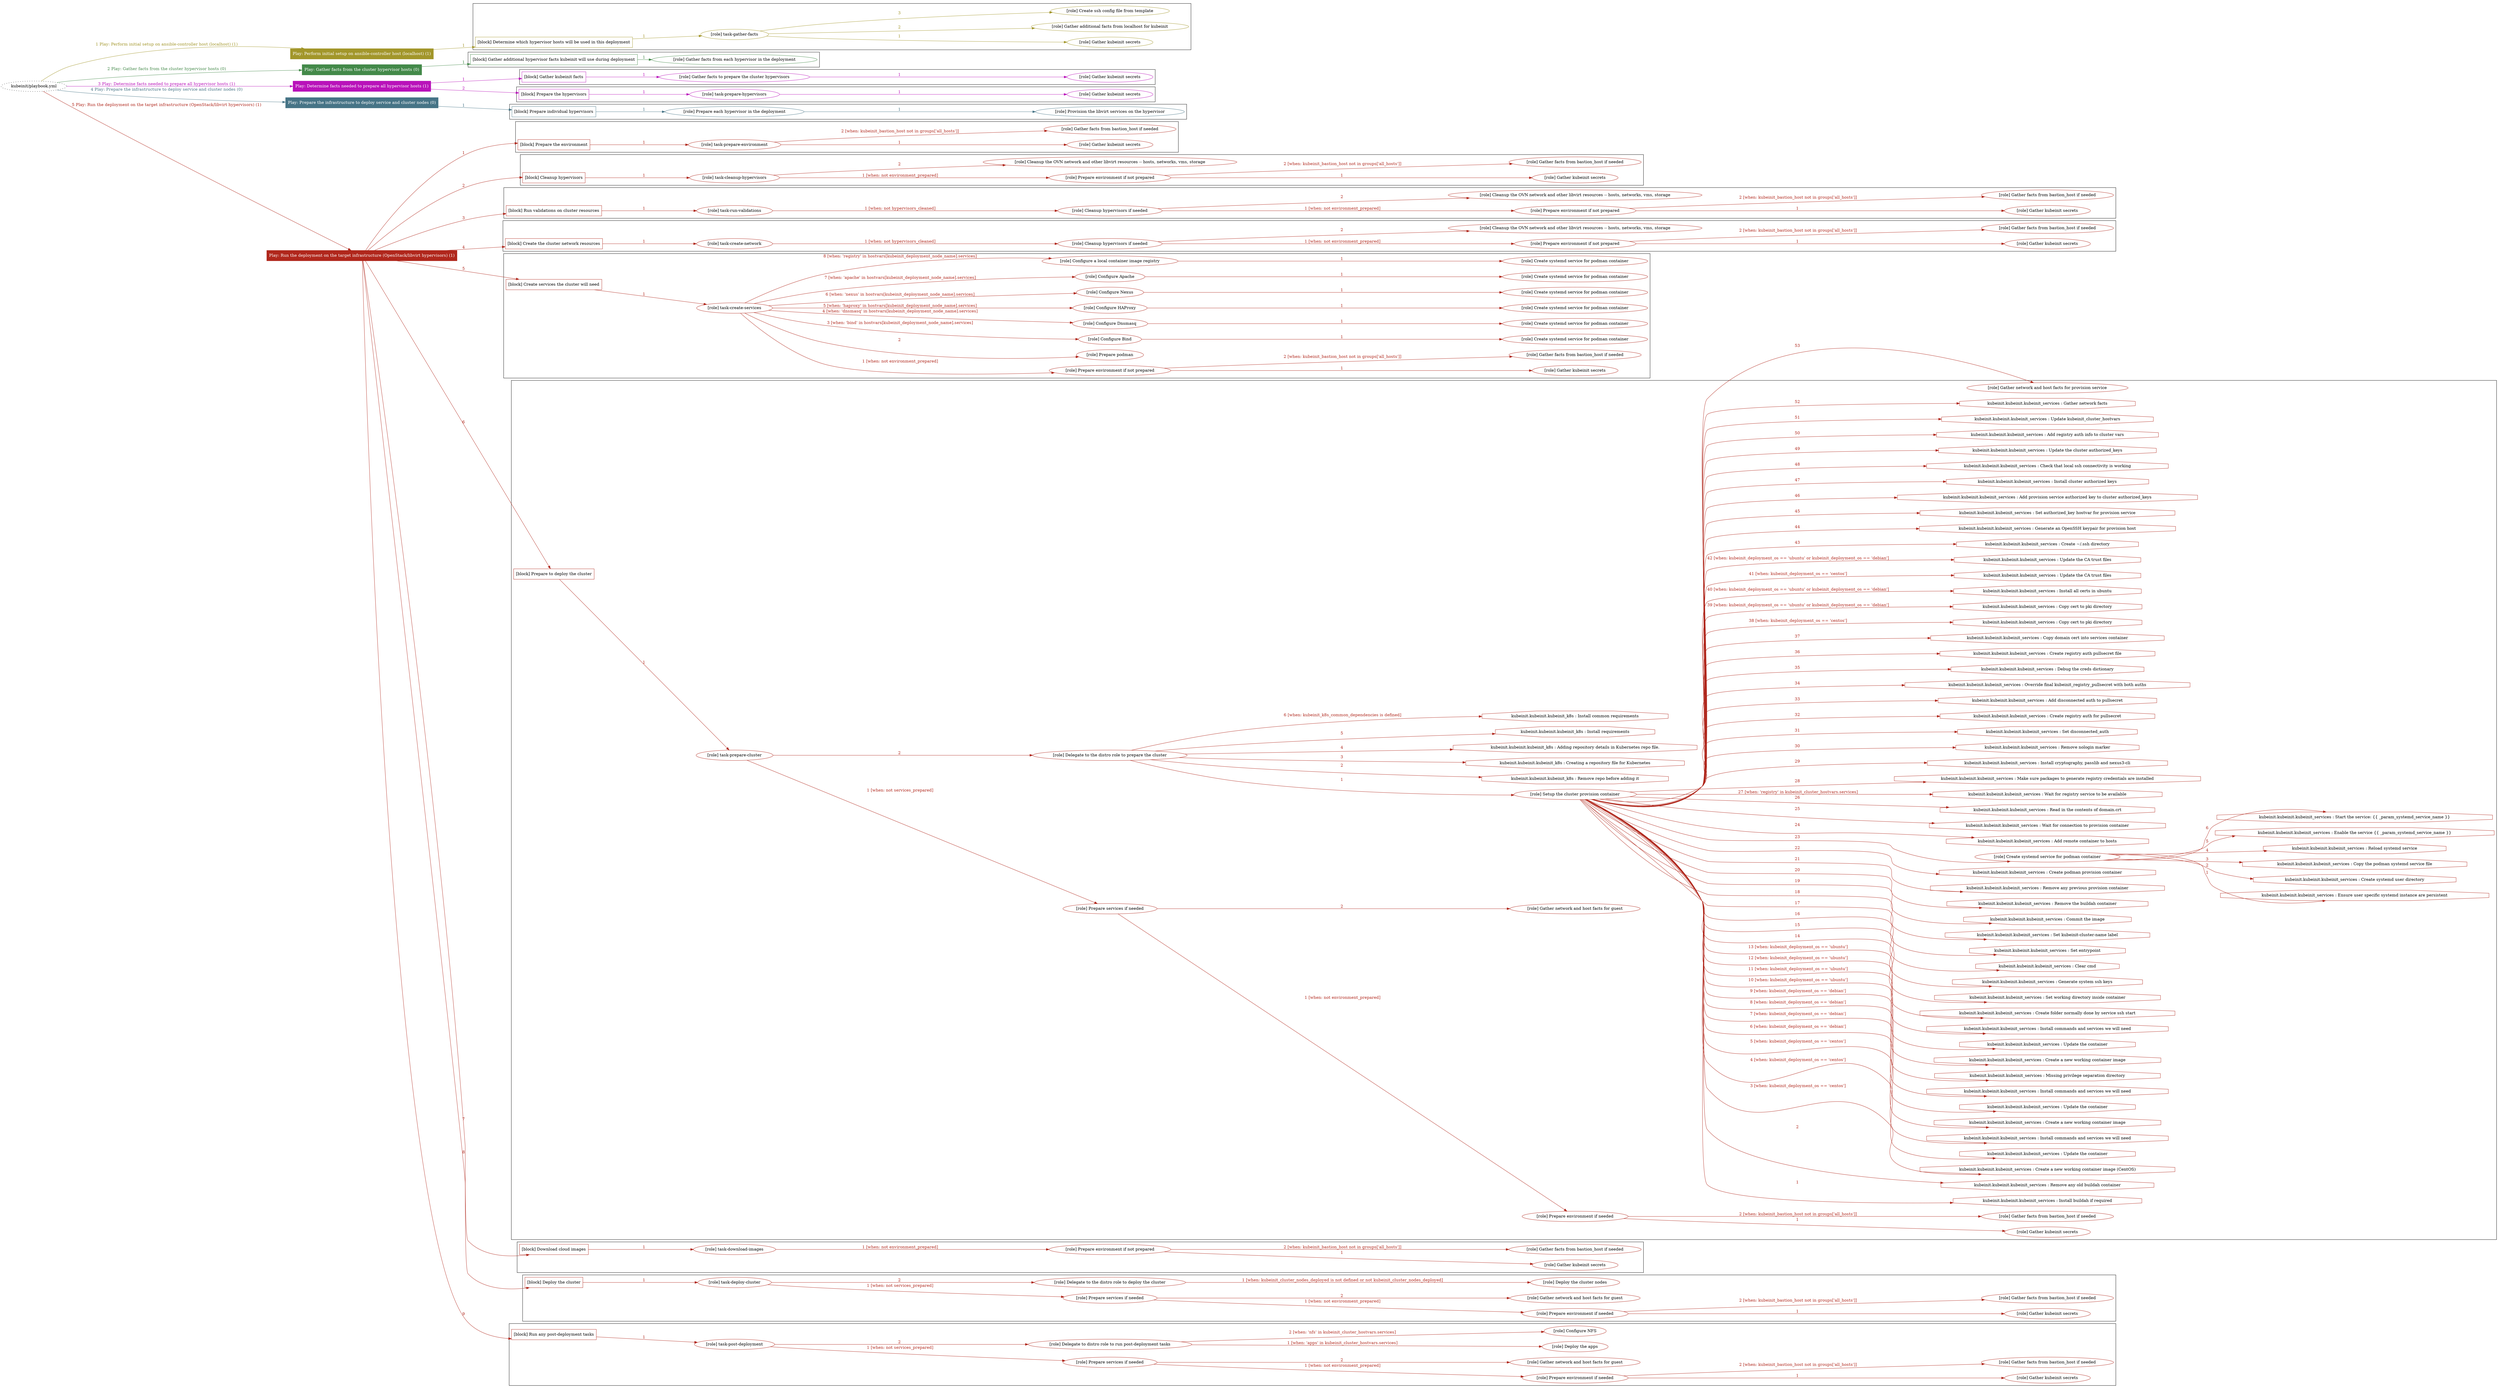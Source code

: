 digraph {
	graph [concentrate=true ordering=in rankdir=LR ratio=fill]
	edge [esep=5 sep=10]
	"kubeinit/playbook.yml" [URL="/home/runner/work/kubeinit/kubeinit/kubeinit/playbook.yml" id=playbook_75ffe5de style=dotted]
	"kubeinit/playbook.yml" -> play_c9837346 [label="1 Play: Perform initial setup on ansible-controller host (localhost) (1)" color="#a2962a" fontcolor="#a2962a" id=edge_play_c9837346 labeltooltip="1 Play: Perform initial setup on ansible-controller host (localhost) (1)" tooltip="1 Play: Perform initial setup on ansible-controller host (localhost) (1)"]
	subgraph "Play: Perform initial setup on ansible-controller host (localhost) (1)" {
		play_c9837346 [label="Play: Perform initial setup on ansible-controller host (localhost) (1)" URL="/home/runner/work/kubeinit/kubeinit/kubeinit/playbook.yml" color="#a2962a" fontcolor="#ffffff" id=play_c9837346 shape=box style=filled tooltip=localhost]
		play_c9837346 -> block_35bfa1d8 [label=1 color="#a2962a" fontcolor="#a2962a" id=edge_block_35bfa1d8 labeltooltip=1 tooltip=1]
		subgraph cluster_block_35bfa1d8 {
			block_35bfa1d8 [label="[block] Determine which hypervisor hosts will be used in this deployment" URL="/home/runner/work/kubeinit/kubeinit/kubeinit/playbook.yml" color="#a2962a" id=block_35bfa1d8 labeltooltip="Determine which hypervisor hosts will be used in this deployment" shape=box tooltip="Determine which hypervisor hosts will be used in this deployment"]
			block_35bfa1d8 -> role_766a5fb4 [label="1 " color="#a2962a" fontcolor="#a2962a" id=edge_role_766a5fb4 labeltooltip="1 " tooltip="1 "]
			subgraph "task-gather-facts" {
				role_766a5fb4 [label="[role] task-gather-facts" URL="/home/runner/work/kubeinit/kubeinit/kubeinit/playbook.yml" color="#a2962a" id=role_766a5fb4 tooltip="task-gather-facts"]
				role_766a5fb4 -> role_a57be9d5 [label="1 " color="#a2962a" fontcolor="#a2962a" id=edge_role_a57be9d5 labeltooltip="1 " tooltip="1 "]
				subgraph "Gather kubeinit secrets" {
					role_a57be9d5 [label="[role] Gather kubeinit secrets" URL="/home/runner/.ansible/collections/ansible_collections/kubeinit/kubeinit/roles/kubeinit_prepare/tasks/build_hypervisors_group.yml" color="#a2962a" id=role_a57be9d5 tooltip="Gather kubeinit secrets"]
				}
				role_766a5fb4 -> role_cdd26172 [label="2 " color="#a2962a" fontcolor="#a2962a" id=edge_role_cdd26172 labeltooltip="2 " tooltip="2 "]
				subgraph "Gather additional facts from localhost for kubeinit" {
					role_cdd26172 [label="[role] Gather additional facts from localhost for kubeinit" URL="/home/runner/.ansible/collections/ansible_collections/kubeinit/kubeinit/roles/kubeinit_prepare/tasks/build_hypervisors_group.yml" color="#a2962a" id=role_cdd26172 tooltip="Gather additional facts from localhost for kubeinit"]
				}
				role_766a5fb4 -> role_daa972e6 [label="3 " color="#a2962a" fontcolor="#a2962a" id=edge_role_daa972e6 labeltooltip="3 " tooltip="3 "]
				subgraph "Create ssh config file from template" {
					role_daa972e6 [label="[role] Create ssh config file from template" URL="/home/runner/.ansible/collections/ansible_collections/kubeinit/kubeinit/roles/kubeinit_prepare/tasks/build_hypervisors_group.yml" color="#a2962a" id=role_daa972e6 tooltip="Create ssh config file from template"]
				}
			}
		}
	}
	"kubeinit/playbook.yml" -> play_ccd45778 [label="2 Play: Gather facts from the cluster hypervisor hosts (0)" color="#438949" fontcolor="#438949" id=edge_play_ccd45778 labeltooltip="2 Play: Gather facts from the cluster hypervisor hosts (0)" tooltip="2 Play: Gather facts from the cluster hypervisor hosts (0)"]
	subgraph "Play: Gather facts from the cluster hypervisor hosts (0)" {
		play_ccd45778 [label="Play: Gather facts from the cluster hypervisor hosts (0)" URL="/home/runner/work/kubeinit/kubeinit/kubeinit/playbook.yml" color="#438949" fontcolor="#ffffff" id=play_ccd45778 shape=box style=filled tooltip="Play: Gather facts from the cluster hypervisor hosts (0)"]
		play_ccd45778 -> block_57c4217f [label=1 color="#438949" fontcolor="#438949" id=edge_block_57c4217f labeltooltip=1 tooltip=1]
		subgraph cluster_block_57c4217f {
			block_57c4217f [label="[block] Gather additional hypervisor facts kubeinit will use during deployment" URL="/home/runner/work/kubeinit/kubeinit/kubeinit/playbook.yml" color="#438949" id=block_57c4217f labeltooltip="Gather additional hypervisor facts kubeinit will use during deployment" shape=box tooltip="Gather additional hypervisor facts kubeinit will use during deployment"]
			block_57c4217f -> role_c23b7fbe [label="1 " color="#438949" fontcolor="#438949" id=edge_role_c23b7fbe labeltooltip="1 " tooltip="1 "]
			subgraph "Gather facts from each hypervisor in the deployment" {
				role_c23b7fbe [label="[role] Gather facts from each hypervisor in the deployment" URL="/home/runner/work/kubeinit/kubeinit/kubeinit/playbook.yml" color="#438949" id=role_c23b7fbe tooltip="Gather facts from each hypervisor in the deployment"]
			}
		}
	}
	"kubeinit/playbook.yml" -> play_161e0115 [label="3 Play: Determine facts needed to prepare all hypervisor hosts (1)" color="#b912ba" fontcolor="#b912ba" id=edge_play_161e0115 labeltooltip="3 Play: Determine facts needed to prepare all hypervisor hosts (1)" tooltip="3 Play: Determine facts needed to prepare all hypervisor hosts (1)"]
	subgraph "Play: Determine facts needed to prepare all hypervisor hosts (1)" {
		play_161e0115 [label="Play: Determine facts needed to prepare all hypervisor hosts (1)" URL="/home/runner/work/kubeinit/kubeinit/kubeinit/playbook.yml" color="#b912ba" fontcolor="#ffffff" id=play_161e0115 shape=box style=filled tooltip=localhost]
		play_161e0115 -> block_b7bfe8bb [label=1 color="#b912ba" fontcolor="#b912ba" id=edge_block_b7bfe8bb labeltooltip=1 tooltip=1]
		subgraph cluster_block_b7bfe8bb {
			block_b7bfe8bb [label="[block] Gather kubeinit facts" URL="/home/runner/work/kubeinit/kubeinit/kubeinit/playbook.yml" color="#b912ba" id=block_b7bfe8bb labeltooltip="Gather kubeinit facts" shape=box tooltip="Gather kubeinit facts"]
			block_b7bfe8bb -> role_7f9b7268 [label="1 " color="#b912ba" fontcolor="#b912ba" id=edge_role_7f9b7268 labeltooltip="1 " tooltip="1 "]
			subgraph "Gather facts to prepare the cluster hypervisors" {
				role_7f9b7268 [label="[role] Gather facts to prepare the cluster hypervisors" URL="/home/runner/work/kubeinit/kubeinit/kubeinit/playbook.yml" color="#b912ba" id=role_7f9b7268 tooltip="Gather facts to prepare the cluster hypervisors"]
				role_7f9b7268 -> role_d9d3fe22 [label="1 " color="#b912ba" fontcolor="#b912ba" id=edge_role_d9d3fe22 labeltooltip="1 " tooltip="1 "]
				subgraph "Gather kubeinit secrets" {
					role_d9d3fe22 [label="[role] Gather kubeinit secrets" URL="/home/runner/.ansible/collections/ansible_collections/kubeinit/kubeinit/roles/kubeinit_prepare/tasks/gather_kubeinit_facts.yml" color="#b912ba" id=role_d9d3fe22 tooltip="Gather kubeinit secrets"]
				}
			}
		}
		play_161e0115 -> block_ae2f9a57 [label=2 color="#b912ba" fontcolor="#b912ba" id=edge_block_ae2f9a57 labeltooltip=2 tooltip=2]
		subgraph cluster_block_ae2f9a57 {
			block_ae2f9a57 [label="[block] Prepare the hypervisors" URL="/home/runner/work/kubeinit/kubeinit/kubeinit/playbook.yml" color="#b912ba" id=block_ae2f9a57 labeltooltip="Prepare the hypervisors" shape=box tooltip="Prepare the hypervisors"]
			block_ae2f9a57 -> role_4745a933 [label="1 " color="#b912ba" fontcolor="#b912ba" id=edge_role_4745a933 labeltooltip="1 " tooltip="1 "]
			subgraph "task-prepare-hypervisors" {
				role_4745a933 [label="[role] task-prepare-hypervisors" URL="/home/runner/work/kubeinit/kubeinit/kubeinit/playbook.yml" color="#b912ba" id=role_4745a933 tooltip="task-prepare-hypervisors"]
				role_4745a933 -> role_9cafc085 [label="1 " color="#b912ba" fontcolor="#b912ba" id=edge_role_9cafc085 labeltooltip="1 " tooltip="1 "]
				subgraph "Gather kubeinit secrets" {
					role_9cafc085 [label="[role] Gather kubeinit secrets" URL="/home/runner/.ansible/collections/ansible_collections/kubeinit/kubeinit/roles/kubeinit_prepare/tasks/gather_kubeinit_facts.yml" color="#b912ba" id=role_9cafc085 tooltip="Gather kubeinit secrets"]
				}
			}
		}
	}
	"kubeinit/playbook.yml" -> play_027eb456 [label="4 Play: Prepare the infrastructure to deploy service and cluster nodes (0)" color="#467486" fontcolor="#467486" id=edge_play_027eb456 labeltooltip="4 Play: Prepare the infrastructure to deploy service and cluster nodes (0)" tooltip="4 Play: Prepare the infrastructure to deploy service and cluster nodes (0)"]
	subgraph "Play: Prepare the infrastructure to deploy service and cluster nodes (0)" {
		play_027eb456 [label="Play: Prepare the infrastructure to deploy service and cluster nodes (0)" URL="/home/runner/work/kubeinit/kubeinit/kubeinit/playbook.yml" color="#467486" fontcolor="#ffffff" id=play_027eb456 shape=box style=filled tooltip="Play: Prepare the infrastructure to deploy service and cluster nodes (0)"]
		play_027eb456 -> block_996f25bb [label=1 color="#467486" fontcolor="#467486" id=edge_block_996f25bb labeltooltip=1 tooltip=1]
		subgraph cluster_block_996f25bb {
			block_996f25bb [label="[block] Prepare individual hypervisors" URL="/home/runner/work/kubeinit/kubeinit/kubeinit/playbook.yml" color="#467486" id=block_996f25bb labeltooltip="Prepare individual hypervisors" shape=box tooltip="Prepare individual hypervisors"]
			block_996f25bb -> role_467d69ca [label="1 " color="#467486" fontcolor="#467486" id=edge_role_467d69ca labeltooltip="1 " tooltip="1 "]
			subgraph "Prepare each hypervisor in the deployment" {
				role_467d69ca [label="[role] Prepare each hypervisor in the deployment" URL="/home/runner/work/kubeinit/kubeinit/kubeinit/playbook.yml" color="#467486" id=role_467d69ca tooltip="Prepare each hypervisor in the deployment"]
				role_467d69ca -> role_5a9898c6 [label="1 " color="#467486" fontcolor="#467486" id=edge_role_5a9898c6 labeltooltip="1 " tooltip="1 "]
				subgraph "Provision the libvirt services on the hypervisor" {
					role_5a9898c6 [label="[role] Provision the libvirt services on the hypervisor" URL="/home/runner/.ansible/collections/ansible_collections/kubeinit/kubeinit/roles/kubeinit_prepare/tasks/prepare_hypervisor.yml" color="#467486" id=role_5a9898c6 tooltip="Provision the libvirt services on the hypervisor"]
				}
			}
		}
	}
	"kubeinit/playbook.yml" -> play_b8310150 [label="5 Play: Run the deployment on the target infrastructure (OpenStack/libvirt hypervisors) (1)" color="#b0271c" fontcolor="#b0271c" id=edge_play_b8310150 labeltooltip="5 Play: Run the deployment on the target infrastructure (OpenStack/libvirt hypervisors) (1)" tooltip="5 Play: Run the deployment on the target infrastructure (OpenStack/libvirt hypervisors) (1)"]
	subgraph "Play: Run the deployment on the target infrastructure (OpenStack/libvirt hypervisors) (1)" {
		play_b8310150 [label="Play: Run the deployment on the target infrastructure (OpenStack/libvirt hypervisors) (1)" URL="/home/runner/work/kubeinit/kubeinit/kubeinit/playbook.yml" color="#b0271c" fontcolor="#ffffff" id=play_b8310150 shape=box style=filled tooltip=localhost]
		play_b8310150 -> block_956b2ce7 [label=1 color="#b0271c" fontcolor="#b0271c" id=edge_block_956b2ce7 labeltooltip=1 tooltip=1]
		subgraph cluster_block_956b2ce7 {
			block_956b2ce7 [label="[block] Prepare the environment" URL="/home/runner/work/kubeinit/kubeinit/kubeinit/playbook.yml" color="#b0271c" id=block_956b2ce7 labeltooltip="Prepare the environment" shape=box tooltip="Prepare the environment"]
			block_956b2ce7 -> role_e6793562 [label="1 " color="#b0271c" fontcolor="#b0271c" id=edge_role_e6793562 labeltooltip="1 " tooltip="1 "]
			subgraph "task-prepare-environment" {
				role_e6793562 [label="[role] task-prepare-environment" URL="/home/runner/work/kubeinit/kubeinit/kubeinit/playbook.yml" color="#b0271c" id=role_e6793562 tooltip="task-prepare-environment"]
				role_e6793562 -> role_e4844790 [label="1 " color="#b0271c" fontcolor="#b0271c" id=edge_role_e4844790 labeltooltip="1 " tooltip="1 "]
				subgraph "Gather kubeinit secrets" {
					role_e4844790 [label="[role] Gather kubeinit secrets" URL="/home/runner/.ansible/collections/ansible_collections/kubeinit/kubeinit/roles/kubeinit_prepare/tasks/gather_kubeinit_facts.yml" color="#b0271c" id=role_e4844790 tooltip="Gather kubeinit secrets"]
				}
				role_e6793562 -> role_792b188e [label="2 [when: kubeinit_bastion_host not in groups['all_hosts']]" color="#b0271c" fontcolor="#b0271c" id=edge_role_792b188e labeltooltip="2 [when: kubeinit_bastion_host not in groups['all_hosts']]" tooltip="2 [when: kubeinit_bastion_host not in groups['all_hosts']]"]
				subgraph "Gather facts from bastion_host if needed" {
					role_792b188e [label="[role] Gather facts from bastion_host if needed" URL="/home/runner/.ansible/collections/ansible_collections/kubeinit/kubeinit/roles/kubeinit_prepare/tasks/main.yml" color="#b0271c" id=role_792b188e tooltip="Gather facts from bastion_host if needed"]
				}
			}
		}
		play_b8310150 -> block_94ca45e8 [label=2 color="#b0271c" fontcolor="#b0271c" id=edge_block_94ca45e8 labeltooltip=2 tooltip=2]
		subgraph cluster_block_94ca45e8 {
			block_94ca45e8 [label="[block] Cleanup hypervisors" URL="/home/runner/work/kubeinit/kubeinit/kubeinit/playbook.yml" color="#b0271c" id=block_94ca45e8 labeltooltip="Cleanup hypervisors" shape=box tooltip="Cleanup hypervisors"]
			block_94ca45e8 -> role_30ac0487 [label="1 " color="#b0271c" fontcolor="#b0271c" id=edge_role_30ac0487 labeltooltip="1 " tooltip="1 "]
			subgraph "task-cleanup-hypervisors" {
				role_30ac0487 [label="[role] task-cleanup-hypervisors" URL="/home/runner/work/kubeinit/kubeinit/kubeinit/playbook.yml" color="#b0271c" id=role_30ac0487 tooltip="task-cleanup-hypervisors"]
				role_30ac0487 -> role_8f16e1e2 [label="1 [when: not environment_prepared]" color="#b0271c" fontcolor="#b0271c" id=edge_role_8f16e1e2 labeltooltip="1 [when: not environment_prepared]" tooltip="1 [when: not environment_prepared]"]
				subgraph "Prepare environment if not prepared" {
					role_8f16e1e2 [label="[role] Prepare environment if not prepared" URL="/home/runner/.ansible/collections/ansible_collections/kubeinit/kubeinit/roles/kubeinit_libvirt/tasks/cleanup_hypervisors.yml" color="#b0271c" id=role_8f16e1e2 tooltip="Prepare environment if not prepared"]
					role_8f16e1e2 -> role_8c31dea8 [label="1 " color="#b0271c" fontcolor="#b0271c" id=edge_role_8c31dea8 labeltooltip="1 " tooltip="1 "]
					subgraph "Gather kubeinit secrets" {
						role_8c31dea8 [label="[role] Gather kubeinit secrets" URL="/home/runner/.ansible/collections/ansible_collections/kubeinit/kubeinit/roles/kubeinit_prepare/tasks/gather_kubeinit_facts.yml" color="#b0271c" id=role_8c31dea8 tooltip="Gather kubeinit secrets"]
					}
					role_8f16e1e2 -> role_079d4796 [label="2 [when: kubeinit_bastion_host not in groups['all_hosts']]" color="#b0271c" fontcolor="#b0271c" id=edge_role_079d4796 labeltooltip="2 [when: kubeinit_bastion_host not in groups['all_hosts']]" tooltip="2 [when: kubeinit_bastion_host not in groups['all_hosts']]"]
					subgraph "Gather facts from bastion_host if needed" {
						role_079d4796 [label="[role] Gather facts from bastion_host if needed" URL="/home/runner/.ansible/collections/ansible_collections/kubeinit/kubeinit/roles/kubeinit_prepare/tasks/main.yml" color="#b0271c" id=role_079d4796 tooltip="Gather facts from bastion_host if needed"]
					}
				}
				role_30ac0487 -> role_083c06e2 [label="2 " color="#b0271c" fontcolor="#b0271c" id=edge_role_083c06e2 labeltooltip="2 " tooltip="2 "]
				subgraph "Cleanup the OVN network and other libvirt resources -- hosts, networks, vms, storage" {
					role_083c06e2 [label="[role] Cleanup the OVN network and other libvirt resources -- hosts, networks, vms, storage" URL="/home/runner/.ansible/collections/ansible_collections/kubeinit/kubeinit/roles/kubeinit_libvirt/tasks/cleanup_hypervisors.yml" color="#b0271c" id=role_083c06e2 tooltip="Cleanup the OVN network and other libvirt resources -- hosts, networks, vms, storage"]
				}
			}
		}
		play_b8310150 -> block_2c2deb2b [label=3 color="#b0271c" fontcolor="#b0271c" id=edge_block_2c2deb2b labeltooltip=3 tooltip=3]
		subgraph cluster_block_2c2deb2b {
			block_2c2deb2b [label="[block] Run validations on cluster resources" URL="/home/runner/work/kubeinit/kubeinit/kubeinit/playbook.yml" color="#b0271c" id=block_2c2deb2b labeltooltip="Run validations on cluster resources" shape=box tooltip="Run validations on cluster resources"]
			block_2c2deb2b -> role_6d19f7b5 [label="1 " color="#b0271c" fontcolor="#b0271c" id=edge_role_6d19f7b5 labeltooltip="1 " tooltip="1 "]
			subgraph "task-run-validations" {
				role_6d19f7b5 [label="[role] task-run-validations" URL="/home/runner/work/kubeinit/kubeinit/kubeinit/playbook.yml" color="#b0271c" id=role_6d19f7b5 tooltip="task-run-validations"]
				role_6d19f7b5 -> role_610a714d [label="1 [when: not hypervisors_cleaned]" color="#b0271c" fontcolor="#b0271c" id=edge_role_610a714d labeltooltip="1 [when: not hypervisors_cleaned]" tooltip="1 [when: not hypervisors_cleaned]"]
				subgraph "Cleanup hypervisors if needed" {
					role_610a714d [label="[role] Cleanup hypervisors if needed" URL="/home/runner/.ansible/collections/ansible_collections/kubeinit/kubeinit/roles/kubeinit_validations/tasks/main.yml" color="#b0271c" id=role_610a714d tooltip="Cleanup hypervisors if needed"]
					role_610a714d -> role_230afb0d [label="1 [when: not environment_prepared]" color="#b0271c" fontcolor="#b0271c" id=edge_role_230afb0d labeltooltip="1 [when: not environment_prepared]" tooltip="1 [when: not environment_prepared]"]
					subgraph "Prepare environment if not prepared" {
						role_230afb0d [label="[role] Prepare environment if not prepared" URL="/home/runner/.ansible/collections/ansible_collections/kubeinit/kubeinit/roles/kubeinit_libvirt/tasks/cleanup_hypervisors.yml" color="#b0271c" id=role_230afb0d tooltip="Prepare environment if not prepared"]
						role_230afb0d -> role_90eba596 [label="1 " color="#b0271c" fontcolor="#b0271c" id=edge_role_90eba596 labeltooltip="1 " tooltip="1 "]
						subgraph "Gather kubeinit secrets" {
							role_90eba596 [label="[role] Gather kubeinit secrets" URL="/home/runner/.ansible/collections/ansible_collections/kubeinit/kubeinit/roles/kubeinit_prepare/tasks/gather_kubeinit_facts.yml" color="#b0271c" id=role_90eba596 tooltip="Gather kubeinit secrets"]
						}
						role_230afb0d -> role_1de9ed3e [label="2 [when: kubeinit_bastion_host not in groups['all_hosts']]" color="#b0271c" fontcolor="#b0271c" id=edge_role_1de9ed3e labeltooltip="2 [when: kubeinit_bastion_host not in groups['all_hosts']]" tooltip="2 [when: kubeinit_bastion_host not in groups['all_hosts']]"]
						subgraph "Gather facts from bastion_host if needed" {
							role_1de9ed3e [label="[role] Gather facts from bastion_host if needed" URL="/home/runner/.ansible/collections/ansible_collections/kubeinit/kubeinit/roles/kubeinit_prepare/tasks/main.yml" color="#b0271c" id=role_1de9ed3e tooltip="Gather facts from bastion_host if needed"]
						}
					}
					role_610a714d -> role_e64baea1 [label="2 " color="#b0271c" fontcolor="#b0271c" id=edge_role_e64baea1 labeltooltip="2 " tooltip="2 "]
					subgraph "Cleanup the OVN network and other libvirt resources -- hosts, networks, vms, storage" {
						role_e64baea1 [label="[role] Cleanup the OVN network and other libvirt resources -- hosts, networks, vms, storage" URL="/home/runner/.ansible/collections/ansible_collections/kubeinit/kubeinit/roles/kubeinit_libvirt/tasks/cleanup_hypervisors.yml" color="#b0271c" id=role_e64baea1 tooltip="Cleanup the OVN network and other libvirt resources -- hosts, networks, vms, storage"]
					}
				}
			}
		}
		play_b8310150 -> block_a7fa7f2f [label=4 color="#b0271c" fontcolor="#b0271c" id=edge_block_a7fa7f2f labeltooltip=4 tooltip=4]
		subgraph cluster_block_a7fa7f2f {
			block_a7fa7f2f [label="[block] Create the cluster network resources" URL="/home/runner/work/kubeinit/kubeinit/kubeinit/playbook.yml" color="#b0271c" id=block_a7fa7f2f labeltooltip="Create the cluster network resources" shape=box tooltip="Create the cluster network resources"]
			block_a7fa7f2f -> role_6c8e5f54 [label="1 " color="#b0271c" fontcolor="#b0271c" id=edge_role_6c8e5f54 labeltooltip="1 " tooltip="1 "]
			subgraph "task-create-network" {
				role_6c8e5f54 [label="[role] task-create-network" URL="/home/runner/work/kubeinit/kubeinit/kubeinit/playbook.yml" color="#b0271c" id=role_6c8e5f54 tooltip="task-create-network"]
				role_6c8e5f54 -> role_ef44baa3 [label="1 [when: not hypervisors_cleaned]" color="#b0271c" fontcolor="#b0271c" id=edge_role_ef44baa3 labeltooltip="1 [when: not hypervisors_cleaned]" tooltip="1 [when: not hypervisors_cleaned]"]
				subgraph "Cleanup hypervisors if needed" {
					role_ef44baa3 [label="[role] Cleanup hypervisors if needed" URL="/home/runner/.ansible/collections/ansible_collections/kubeinit/kubeinit/roles/kubeinit_libvirt/tasks/create_network.yml" color="#b0271c" id=role_ef44baa3 tooltip="Cleanup hypervisors if needed"]
					role_ef44baa3 -> role_34d11a28 [label="1 [when: not environment_prepared]" color="#b0271c" fontcolor="#b0271c" id=edge_role_34d11a28 labeltooltip="1 [when: not environment_prepared]" tooltip="1 [when: not environment_prepared]"]
					subgraph "Prepare environment if not prepared" {
						role_34d11a28 [label="[role] Prepare environment if not prepared" URL="/home/runner/.ansible/collections/ansible_collections/kubeinit/kubeinit/roles/kubeinit_libvirt/tasks/cleanup_hypervisors.yml" color="#b0271c" id=role_34d11a28 tooltip="Prepare environment if not prepared"]
						role_34d11a28 -> role_baa4dc7a [label="1 " color="#b0271c" fontcolor="#b0271c" id=edge_role_baa4dc7a labeltooltip="1 " tooltip="1 "]
						subgraph "Gather kubeinit secrets" {
							role_baa4dc7a [label="[role] Gather kubeinit secrets" URL="/home/runner/.ansible/collections/ansible_collections/kubeinit/kubeinit/roles/kubeinit_prepare/tasks/gather_kubeinit_facts.yml" color="#b0271c" id=role_baa4dc7a tooltip="Gather kubeinit secrets"]
						}
						role_34d11a28 -> role_7f49e018 [label="2 [when: kubeinit_bastion_host not in groups['all_hosts']]" color="#b0271c" fontcolor="#b0271c" id=edge_role_7f49e018 labeltooltip="2 [when: kubeinit_bastion_host not in groups['all_hosts']]" tooltip="2 [when: kubeinit_bastion_host not in groups['all_hosts']]"]
						subgraph "Gather facts from bastion_host if needed" {
							role_7f49e018 [label="[role] Gather facts from bastion_host if needed" URL="/home/runner/.ansible/collections/ansible_collections/kubeinit/kubeinit/roles/kubeinit_prepare/tasks/main.yml" color="#b0271c" id=role_7f49e018 tooltip="Gather facts from bastion_host if needed"]
						}
					}
					role_ef44baa3 -> role_fe581e8e [label="2 " color="#b0271c" fontcolor="#b0271c" id=edge_role_fe581e8e labeltooltip="2 " tooltip="2 "]
					subgraph "Cleanup the OVN network and other libvirt resources -- hosts, networks, vms, storage" {
						role_fe581e8e [label="[role] Cleanup the OVN network and other libvirt resources -- hosts, networks, vms, storage" URL="/home/runner/.ansible/collections/ansible_collections/kubeinit/kubeinit/roles/kubeinit_libvirt/tasks/cleanup_hypervisors.yml" color="#b0271c" id=role_fe581e8e tooltip="Cleanup the OVN network and other libvirt resources -- hosts, networks, vms, storage"]
					}
				}
			}
		}
		play_b8310150 -> block_55d4d3ed [label=5 color="#b0271c" fontcolor="#b0271c" id=edge_block_55d4d3ed labeltooltip=5 tooltip=5]
		subgraph cluster_block_55d4d3ed {
			block_55d4d3ed [label="[block] Create services the cluster will need" URL="/home/runner/work/kubeinit/kubeinit/kubeinit/playbook.yml" color="#b0271c" id=block_55d4d3ed labeltooltip="Create services the cluster will need" shape=box tooltip="Create services the cluster will need"]
			block_55d4d3ed -> role_bce4f662 [label="1 " color="#b0271c" fontcolor="#b0271c" id=edge_role_bce4f662 labeltooltip="1 " tooltip="1 "]
			subgraph "task-create-services" {
				role_bce4f662 [label="[role] task-create-services" URL="/home/runner/work/kubeinit/kubeinit/kubeinit/playbook.yml" color="#b0271c" id=role_bce4f662 tooltip="task-create-services"]
				role_bce4f662 -> role_601c8847 [label="1 [when: not environment_prepared]" color="#b0271c" fontcolor="#b0271c" id=edge_role_601c8847 labeltooltip="1 [when: not environment_prepared]" tooltip="1 [when: not environment_prepared]"]
				subgraph "Prepare environment if not prepared" {
					role_601c8847 [label="[role] Prepare environment if not prepared" URL="/home/runner/.ansible/collections/ansible_collections/kubeinit/kubeinit/roles/kubeinit_services/tasks/main.yml" color="#b0271c" id=role_601c8847 tooltip="Prepare environment if not prepared"]
					role_601c8847 -> role_5e61c59c [label="1 " color="#b0271c" fontcolor="#b0271c" id=edge_role_5e61c59c labeltooltip="1 " tooltip="1 "]
					subgraph "Gather kubeinit secrets" {
						role_5e61c59c [label="[role] Gather kubeinit secrets" URL="/home/runner/.ansible/collections/ansible_collections/kubeinit/kubeinit/roles/kubeinit_prepare/tasks/gather_kubeinit_facts.yml" color="#b0271c" id=role_5e61c59c tooltip="Gather kubeinit secrets"]
					}
					role_601c8847 -> role_922b9754 [label="2 [when: kubeinit_bastion_host not in groups['all_hosts']]" color="#b0271c" fontcolor="#b0271c" id=edge_role_922b9754 labeltooltip="2 [when: kubeinit_bastion_host not in groups['all_hosts']]" tooltip="2 [when: kubeinit_bastion_host not in groups['all_hosts']]"]
					subgraph "Gather facts from bastion_host if needed" {
						role_922b9754 [label="[role] Gather facts from bastion_host if needed" URL="/home/runner/.ansible/collections/ansible_collections/kubeinit/kubeinit/roles/kubeinit_prepare/tasks/main.yml" color="#b0271c" id=role_922b9754 tooltip="Gather facts from bastion_host if needed"]
					}
				}
				role_bce4f662 -> role_3780cf26 [label="2 " color="#b0271c" fontcolor="#b0271c" id=edge_role_3780cf26 labeltooltip="2 " tooltip="2 "]
				subgraph "Prepare podman" {
					role_3780cf26 [label="[role] Prepare podman" URL="/home/runner/.ansible/collections/ansible_collections/kubeinit/kubeinit/roles/kubeinit_services/tasks/00_create_service_pod.yml" color="#b0271c" id=role_3780cf26 tooltip="Prepare podman"]
				}
				role_bce4f662 -> role_653140b8 [label="3 [when: 'bind' in hostvars[kubeinit_deployment_node_name].services]" color="#b0271c" fontcolor="#b0271c" id=edge_role_653140b8 labeltooltip="3 [when: 'bind' in hostvars[kubeinit_deployment_node_name].services]" tooltip="3 [when: 'bind' in hostvars[kubeinit_deployment_node_name].services]"]
				subgraph "Configure Bind" {
					role_653140b8 [label="[role] Configure Bind" URL="/home/runner/.ansible/collections/ansible_collections/kubeinit/kubeinit/roles/kubeinit_services/tasks/start_services_containers.yml" color="#b0271c" id=role_653140b8 tooltip="Configure Bind"]
					role_653140b8 -> role_89248bc4 [label="1 " color="#b0271c" fontcolor="#b0271c" id=edge_role_89248bc4 labeltooltip="1 " tooltip="1 "]
					subgraph "Create systemd service for podman container" {
						role_89248bc4 [label="[role] Create systemd service for podman container" URL="/home/runner/.ansible/collections/ansible_collections/kubeinit/kubeinit/roles/kubeinit_bind/tasks/main.yml" color="#b0271c" id=role_89248bc4 tooltip="Create systemd service for podman container"]
					}
				}
				role_bce4f662 -> role_762c3a84 [label="4 [when: 'dnsmasq' in hostvars[kubeinit_deployment_node_name].services]" color="#b0271c" fontcolor="#b0271c" id=edge_role_762c3a84 labeltooltip="4 [when: 'dnsmasq' in hostvars[kubeinit_deployment_node_name].services]" tooltip="4 [when: 'dnsmasq' in hostvars[kubeinit_deployment_node_name].services]"]
				subgraph "Configure Dnsmasq" {
					role_762c3a84 [label="[role] Configure Dnsmasq" URL="/home/runner/.ansible/collections/ansible_collections/kubeinit/kubeinit/roles/kubeinit_services/tasks/start_services_containers.yml" color="#b0271c" id=role_762c3a84 tooltip="Configure Dnsmasq"]
					role_762c3a84 -> role_fb18e4e6 [label="1 " color="#b0271c" fontcolor="#b0271c" id=edge_role_fb18e4e6 labeltooltip="1 " tooltip="1 "]
					subgraph "Create systemd service for podman container" {
						role_fb18e4e6 [label="[role] Create systemd service for podman container" URL="/home/runner/.ansible/collections/ansible_collections/kubeinit/kubeinit/roles/kubeinit_dnsmasq/tasks/main.yml" color="#b0271c" id=role_fb18e4e6 tooltip="Create systemd service for podman container"]
					}
				}
				role_bce4f662 -> role_979c02f4 [label="5 [when: 'haproxy' in hostvars[kubeinit_deployment_node_name].services]" color="#b0271c" fontcolor="#b0271c" id=edge_role_979c02f4 labeltooltip="5 [when: 'haproxy' in hostvars[kubeinit_deployment_node_name].services]" tooltip="5 [when: 'haproxy' in hostvars[kubeinit_deployment_node_name].services]"]
				subgraph "Configure HAProxy" {
					role_979c02f4 [label="[role] Configure HAProxy" URL="/home/runner/.ansible/collections/ansible_collections/kubeinit/kubeinit/roles/kubeinit_services/tasks/start_services_containers.yml" color="#b0271c" id=role_979c02f4 tooltip="Configure HAProxy"]
					role_979c02f4 -> role_9d5c7afa [label="1 " color="#b0271c" fontcolor="#b0271c" id=edge_role_9d5c7afa labeltooltip="1 " tooltip="1 "]
					subgraph "Create systemd service for podman container" {
						role_9d5c7afa [label="[role] Create systemd service for podman container" URL="/home/runner/.ansible/collections/ansible_collections/kubeinit/kubeinit/roles/kubeinit_haproxy/tasks/main.yml" color="#b0271c" id=role_9d5c7afa tooltip="Create systemd service for podman container"]
					}
				}
				role_bce4f662 -> role_9ec449d0 [label="6 [when: 'nexus' in hostvars[kubeinit_deployment_node_name].services]" color="#b0271c" fontcolor="#b0271c" id=edge_role_9ec449d0 labeltooltip="6 [when: 'nexus' in hostvars[kubeinit_deployment_node_name].services]" tooltip="6 [when: 'nexus' in hostvars[kubeinit_deployment_node_name].services]"]
				subgraph "Configure Nexus" {
					role_9ec449d0 [label="[role] Configure Nexus" URL="/home/runner/.ansible/collections/ansible_collections/kubeinit/kubeinit/roles/kubeinit_services/tasks/start_services_containers.yml" color="#b0271c" id=role_9ec449d0 tooltip="Configure Nexus"]
					role_9ec449d0 -> role_f7f79e04 [label="1 " color="#b0271c" fontcolor="#b0271c" id=edge_role_f7f79e04 labeltooltip="1 " tooltip="1 "]
					subgraph "Create systemd service for podman container" {
						role_f7f79e04 [label="[role] Create systemd service for podman container" URL="/home/runner/.ansible/collections/ansible_collections/kubeinit/kubeinit/roles/kubeinit_nexus/tasks/main.yml" color="#b0271c" id=role_f7f79e04 tooltip="Create systemd service for podman container"]
					}
				}
				role_bce4f662 -> role_c7ad9a8a [label="7 [when: 'apache' in hostvars[kubeinit_deployment_node_name].services]" color="#b0271c" fontcolor="#b0271c" id=edge_role_c7ad9a8a labeltooltip="7 [when: 'apache' in hostvars[kubeinit_deployment_node_name].services]" tooltip="7 [when: 'apache' in hostvars[kubeinit_deployment_node_name].services]"]
				subgraph "Configure Apache" {
					role_c7ad9a8a [label="[role] Configure Apache" URL="/home/runner/.ansible/collections/ansible_collections/kubeinit/kubeinit/roles/kubeinit_services/tasks/start_services_containers.yml" color="#b0271c" id=role_c7ad9a8a tooltip="Configure Apache"]
					role_c7ad9a8a -> role_05ffa069 [label="1 " color="#b0271c" fontcolor="#b0271c" id=edge_role_05ffa069 labeltooltip="1 " tooltip="1 "]
					subgraph "Create systemd service for podman container" {
						role_05ffa069 [label="[role] Create systemd service for podman container" URL="/home/runner/.ansible/collections/ansible_collections/kubeinit/kubeinit/roles/kubeinit_apache/tasks/main.yml" color="#b0271c" id=role_05ffa069 tooltip="Create systemd service for podman container"]
					}
				}
				role_bce4f662 -> role_672439a1 [label="8 [when: 'registry' in hostvars[kubeinit_deployment_node_name].services]" color="#b0271c" fontcolor="#b0271c" id=edge_role_672439a1 labeltooltip="8 [when: 'registry' in hostvars[kubeinit_deployment_node_name].services]" tooltip="8 [when: 'registry' in hostvars[kubeinit_deployment_node_name].services]"]
				subgraph "Configure a local container image registry" {
					role_672439a1 [label="[role] Configure a local container image registry" URL="/home/runner/.ansible/collections/ansible_collections/kubeinit/kubeinit/roles/kubeinit_services/tasks/start_services_containers.yml" color="#b0271c" id=role_672439a1 tooltip="Configure a local container image registry"]
					role_672439a1 -> role_de70a4a5 [label="1 " color="#b0271c" fontcolor="#b0271c" id=edge_role_de70a4a5 labeltooltip="1 " tooltip="1 "]
					subgraph "Create systemd service for podman container" {
						role_de70a4a5 [label="[role] Create systemd service for podman container" URL="/home/runner/.ansible/collections/ansible_collections/kubeinit/kubeinit/roles/kubeinit_registry/tasks/main.yml" color="#b0271c" id=role_de70a4a5 tooltip="Create systemd service for podman container"]
					}
				}
			}
		}
		play_b8310150 -> block_e85e4817 [label=6 color="#b0271c" fontcolor="#b0271c" id=edge_block_e85e4817 labeltooltip=6 tooltip=6]
		subgraph cluster_block_e85e4817 {
			block_e85e4817 [label="[block] Prepare to deploy the cluster" URL="/home/runner/work/kubeinit/kubeinit/kubeinit/playbook.yml" color="#b0271c" id=block_e85e4817 labeltooltip="Prepare to deploy the cluster" shape=box tooltip="Prepare to deploy the cluster"]
			block_e85e4817 -> role_6b6b3185 [label="1 " color="#b0271c" fontcolor="#b0271c" id=edge_role_6b6b3185 labeltooltip="1 " tooltip="1 "]
			subgraph "task-prepare-cluster" {
				role_6b6b3185 [label="[role] task-prepare-cluster" URL="/home/runner/work/kubeinit/kubeinit/kubeinit/playbook.yml" color="#b0271c" id=role_6b6b3185 tooltip="task-prepare-cluster"]
				role_6b6b3185 -> role_a85e1e2a [label="1 [when: not services_prepared]" color="#b0271c" fontcolor="#b0271c" id=edge_role_a85e1e2a labeltooltip="1 [when: not services_prepared]" tooltip="1 [when: not services_prepared]"]
				subgraph "Prepare services if needed" {
					role_a85e1e2a [label="[role] Prepare services if needed" URL="/home/runner/.ansible/collections/ansible_collections/kubeinit/kubeinit/roles/kubeinit_prepare/tasks/prepare_cluster.yml" color="#b0271c" id=role_a85e1e2a tooltip="Prepare services if needed"]
					role_a85e1e2a -> role_0a295802 [label="1 [when: not environment_prepared]" color="#b0271c" fontcolor="#b0271c" id=edge_role_0a295802 labeltooltip="1 [when: not environment_prepared]" tooltip="1 [when: not environment_prepared]"]
					subgraph "Prepare environment if needed" {
						role_0a295802 [label="[role] Prepare environment if needed" URL="/home/runner/.ansible/collections/ansible_collections/kubeinit/kubeinit/roles/kubeinit_services/tasks/prepare_services.yml" color="#b0271c" id=role_0a295802 tooltip="Prepare environment if needed"]
						role_0a295802 -> role_31e90bb6 [label="1 " color="#b0271c" fontcolor="#b0271c" id=edge_role_31e90bb6 labeltooltip="1 " tooltip="1 "]
						subgraph "Gather kubeinit secrets" {
							role_31e90bb6 [label="[role] Gather kubeinit secrets" URL="/home/runner/.ansible/collections/ansible_collections/kubeinit/kubeinit/roles/kubeinit_prepare/tasks/gather_kubeinit_facts.yml" color="#b0271c" id=role_31e90bb6 tooltip="Gather kubeinit secrets"]
						}
						role_0a295802 -> role_fbfc0815 [label="2 [when: kubeinit_bastion_host not in groups['all_hosts']]" color="#b0271c" fontcolor="#b0271c" id=edge_role_fbfc0815 labeltooltip="2 [when: kubeinit_bastion_host not in groups['all_hosts']]" tooltip="2 [when: kubeinit_bastion_host not in groups['all_hosts']]"]
						subgraph "Gather facts from bastion_host if needed" {
							role_fbfc0815 [label="[role] Gather facts from bastion_host if needed" URL="/home/runner/.ansible/collections/ansible_collections/kubeinit/kubeinit/roles/kubeinit_prepare/tasks/main.yml" color="#b0271c" id=role_fbfc0815 tooltip="Gather facts from bastion_host if needed"]
						}
					}
					role_a85e1e2a -> role_8dd532d3 [label="2 " color="#b0271c" fontcolor="#b0271c" id=edge_role_8dd532d3 labeltooltip="2 " tooltip="2 "]
					subgraph "Gather network and host facts for guest" {
						role_8dd532d3 [label="[role] Gather network and host facts for guest" URL="/home/runner/.ansible/collections/ansible_collections/kubeinit/kubeinit/roles/kubeinit_services/tasks/prepare_services.yml" color="#b0271c" id=role_8dd532d3 tooltip="Gather network and host facts for guest"]
					}
				}
				role_6b6b3185 -> role_db5f56c0 [label="2 " color="#b0271c" fontcolor="#b0271c" id=edge_role_db5f56c0 labeltooltip="2 " tooltip="2 "]
				subgraph "Delegate to the distro role to prepare the cluster" {
					role_db5f56c0 [label="[role] Delegate to the distro role to prepare the cluster" URL="/home/runner/.ansible/collections/ansible_collections/kubeinit/kubeinit/roles/kubeinit_prepare/tasks/prepare_cluster.yml" color="#b0271c" id=role_db5f56c0 tooltip="Delegate to the distro role to prepare the cluster"]
					role_db5f56c0 -> role_41dad56f [label="1 " color="#b0271c" fontcolor="#b0271c" id=edge_role_41dad56f labeltooltip="1 " tooltip="1 "]
					subgraph "Setup the cluster provision container" {
						role_41dad56f [label="[role] Setup the cluster provision container" URL="/home/runner/.ansible/collections/ansible_collections/kubeinit/kubeinit/roles/kubeinit_k8s/tasks/prepare_cluster.yml" color="#b0271c" id=role_41dad56f tooltip="Setup the cluster provision container"]
						task_a9cd5428 [label="kubeinit.kubeinit.kubeinit_services : Install buildah if required" URL="/home/runner/.ansible/collections/ansible_collections/kubeinit/kubeinit/roles/kubeinit_services/tasks/create_provision_container.yml" color="#b0271c" id=task_a9cd5428 shape=octagon tooltip="kubeinit.kubeinit.kubeinit_services : Install buildah if required"]
						role_41dad56f -> task_a9cd5428 [label="1 " color="#b0271c" fontcolor="#b0271c" id=edge_task_a9cd5428 labeltooltip="1 " tooltip="1 "]
						task_bc5b43ad [label="kubeinit.kubeinit.kubeinit_services : Remove any old buildah container" URL="/home/runner/.ansible/collections/ansible_collections/kubeinit/kubeinit/roles/kubeinit_services/tasks/create_provision_container.yml" color="#b0271c" id=task_bc5b43ad shape=octagon tooltip="kubeinit.kubeinit.kubeinit_services : Remove any old buildah container"]
						role_41dad56f -> task_bc5b43ad [label="2 " color="#b0271c" fontcolor="#b0271c" id=edge_task_bc5b43ad labeltooltip="2 " tooltip="2 "]
						task_a02b7093 [label="kubeinit.kubeinit.kubeinit_services : Create a new working container image (CentOS)" URL="/home/runner/.ansible/collections/ansible_collections/kubeinit/kubeinit/roles/kubeinit_services/tasks/create_provision_container.yml" color="#b0271c" id=task_a02b7093 shape=octagon tooltip="kubeinit.kubeinit.kubeinit_services : Create a new working container image (CentOS)"]
						role_41dad56f -> task_a02b7093 [label="3 [when: kubeinit_deployment_os == 'centos']" color="#b0271c" fontcolor="#b0271c" id=edge_task_a02b7093 labeltooltip="3 [when: kubeinit_deployment_os == 'centos']" tooltip="3 [when: kubeinit_deployment_os == 'centos']"]
						task_b2fbe187 [label="kubeinit.kubeinit.kubeinit_services : Update the container" URL="/home/runner/.ansible/collections/ansible_collections/kubeinit/kubeinit/roles/kubeinit_services/tasks/create_provision_container.yml" color="#b0271c" id=task_b2fbe187 shape=octagon tooltip="kubeinit.kubeinit.kubeinit_services : Update the container"]
						role_41dad56f -> task_b2fbe187 [label="4 [when: kubeinit_deployment_os == 'centos']" color="#b0271c" fontcolor="#b0271c" id=edge_task_b2fbe187 labeltooltip="4 [when: kubeinit_deployment_os == 'centos']" tooltip="4 [when: kubeinit_deployment_os == 'centos']"]
						task_6824aae4 [label="kubeinit.kubeinit.kubeinit_services : Install commands and services we will need" URL="/home/runner/.ansible/collections/ansible_collections/kubeinit/kubeinit/roles/kubeinit_services/tasks/create_provision_container.yml" color="#b0271c" id=task_6824aae4 shape=octagon tooltip="kubeinit.kubeinit.kubeinit_services : Install commands and services we will need"]
						role_41dad56f -> task_6824aae4 [label="5 [when: kubeinit_deployment_os == 'centos']" color="#b0271c" fontcolor="#b0271c" id=edge_task_6824aae4 labeltooltip="5 [when: kubeinit_deployment_os == 'centos']" tooltip="5 [when: kubeinit_deployment_os == 'centos']"]
						task_e4f5a229 [label="kubeinit.kubeinit.kubeinit_services : Create a new working container image" URL="/home/runner/.ansible/collections/ansible_collections/kubeinit/kubeinit/roles/kubeinit_services/tasks/create_provision_container.yml" color="#b0271c" id=task_e4f5a229 shape=octagon tooltip="kubeinit.kubeinit.kubeinit_services : Create a new working container image"]
						role_41dad56f -> task_e4f5a229 [label="6 [when: kubeinit_deployment_os == 'debian']" color="#b0271c" fontcolor="#b0271c" id=edge_task_e4f5a229 labeltooltip="6 [when: kubeinit_deployment_os == 'debian']" tooltip="6 [when: kubeinit_deployment_os == 'debian']"]
						task_90c32d2e [label="kubeinit.kubeinit.kubeinit_services : Update the container" URL="/home/runner/.ansible/collections/ansible_collections/kubeinit/kubeinit/roles/kubeinit_services/tasks/create_provision_container.yml" color="#b0271c" id=task_90c32d2e shape=octagon tooltip="kubeinit.kubeinit.kubeinit_services : Update the container"]
						role_41dad56f -> task_90c32d2e [label="7 [when: kubeinit_deployment_os == 'debian']" color="#b0271c" fontcolor="#b0271c" id=edge_task_90c32d2e labeltooltip="7 [when: kubeinit_deployment_os == 'debian']" tooltip="7 [when: kubeinit_deployment_os == 'debian']"]
						task_2e46e58d [label="kubeinit.kubeinit.kubeinit_services : Install commands and services we will need" URL="/home/runner/.ansible/collections/ansible_collections/kubeinit/kubeinit/roles/kubeinit_services/tasks/create_provision_container.yml" color="#b0271c" id=task_2e46e58d shape=octagon tooltip="kubeinit.kubeinit.kubeinit_services : Install commands and services we will need"]
						role_41dad56f -> task_2e46e58d [label="8 [when: kubeinit_deployment_os == 'debian']" color="#b0271c" fontcolor="#b0271c" id=edge_task_2e46e58d labeltooltip="8 [when: kubeinit_deployment_os == 'debian']" tooltip="8 [when: kubeinit_deployment_os == 'debian']"]
						task_851955ac [label="kubeinit.kubeinit.kubeinit_services : Missing privilege separation directory" URL="/home/runner/.ansible/collections/ansible_collections/kubeinit/kubeinit/roles/kubeinit_services/tasks/create_provision_container.yml" color="#b0271c" id=task_851955ac shape=octagon tooltip="kubeinit.kubeinit.kubeinit_services : Missing privilege separation directory"]
						role_41dad56f -> task_851955ac [label="9 [when: kubeinit_deployment_os == 'debian']" color="#b0271c" fontcolor="#b0271c" id=edge_task_851955ac labeltooltip="9 [when: kubeinit_deployment_os == 'debian']" tooltip="9 [when: kubeinit_deployment_os == 'debian']"]
						task_347412b2 [label="kubeinit.kubeinit.kubeinit_services : Create a new working container image" URL="/home/runner/.ansible/collections/ansible_collections/kubeinit/kubeinit/roles/kubeinit_services/tasks/create_provision_container.yml" color="#b0271c" id=task_347412b2 shape=octagon tooltip="kubeinit.kubeinit.kubeinit_services : Create a new working container image"]
						role_41dad56f -> task_347412b2 [label="10 [when: kubeinit_deployment_os == 'ubuntu']" color="#b0271c" fontcolor="#b0271c" id=edge_task_347412b2 labeltooltip="10 [when: kubeinit_deployment_os == 'ubuntu']" tooltip="10 [when: kubeinit_deployment_os == 'ubuntu']"]
						task_40c292e3 [label="kubeinit.kubeinit.kubeinit_services : Update the container" URL="/home/runner/.ansible/collections/ansible_collections/kubeinit/kubeinit/roles/kubeinit_services/tasks/create_provision_container.yml" color="#b0271c" id=task_40c292e3 shape=octagon tooltip="kubeinit.kubeinit.kubeinit_services : Update the container"]
						role_41dad56f -> task_40c292e3 [label="11 [when: kubeinit_deployment_os == 'ubuntu']" color="#b0271c" fontcolor="#b0271c" id=edge_task_40c292e3 labeltooltip="11 [when: kubeinit_deployment_os == 'ubuntu']" tooltip="11 [when: kubeinit_deployment_os == 'ubuntu']"]
						task_cd8bddc0 [label="kubeinit.kubeinit.kubeinit_services : Install commands and services we will need" URL="/home/runner/.ansible/collections/ansible_collections/kubeinit/kubeinit/roles/kubeinit_services/tasks/create_provision_container.yml" color="#b0271c" id=task_cd8bddc0 shape=octagon tooltip="kubeinit.kubeinit.kubeinit_services : Install commands and services we will need"]
						role_41dad56f -> task_cd8bddc0 [label="12 [when: kubeinit_deployment_os == 'ubuntu']" color="#b0271c" fontcolor="#b0271c" id=edge_task_cd8bddc0 labeltooltip="12 [when: kubeinit_deployment_os == 'ubuntu']" tooltip="12 [when: kubeinit_deployment_os == 'ubuntu']"]
						task_6fdfc303 [label="kubeinit.kubeinit.kubeinit_services : Create folder normally done by service ssh start" URL="/home/runner/.ansible/collections/ansible_collections/kubeinit/kubeinit/roles/kubeinit_services/tasks/create_provision_container.yml" color="#b0271c" id=task_6fdfc303 shape=octagon tooltip="kubeinit.kubeinit.kubeinit_services : Create folder normally done by service ssh start"]
						role_41dad56f -> task_6fdfc303 [label="13 [when: kubeinit_deployment_os == 'ubuntu']" color="#b0271c" fontcolor="#b0271c" id=edge_task_6fdfc303 labeltooltip="13 [when: kubeinit_deployment_os == 'ubuntu']" tooltip="13 [when: kubeinit_deployment_os == 'ubuntu']"]
						task_e41440c4 [label="kubeinit.kubeinit.kubeinit_services : Set working directory inside container" URL="/home/runner/.ansible/collections/ansible_collections/kubeinit/kubeinit/roles/kubeinit_services/tasks/create_provision_container.yml" color="#b0271c" id=task_e41440c4 shape=octagon tooltip="kubeinit.kubeinit.kubeinit_services : Set working directory inside container"]
						role_41dad56f -> task_e41440c4 [label="14 " color="#b0271c" fontcolor="#b0271c" id=edge_task_e41440c4 labeltooltip="14 " tooltip="14 "]
						task_36d00aa9 [label="kubeinit.kubeinit.kubeinit_services : Generate system ssh keys" URL="/home/runner/.ansible/collections/ansible_collections/kubeinit/kubeinit/roles/kubeinit_services/tasks/create_provision_container.yml" color="#b0271c" id=task_36d00aa9 shape=octagon tooltip="kubeinit.kubeinit.kubeinit_services : Generate system ssh keys"]
						role_41dad56f -> task_36d00aa9 [label="15 " color="#b0271c" fontcolor="#b0271c" id=edge_task_36d00aa9 labeltooltip="15 " tooltip="15 "]
						task_0477163e [label="kubeinit.kubeinit.kubeinit_services : Clear cmd" URL="/home/runner/.ansible/collections/ansible_collections/kubeinit/kubeinit/roles/kubeinit_services/tasks/create_provision_container.yml" color="#b0271c" id=task_0477163e shape=octagon tooltip="kubeinit.kubeinit.kubeinit_services : Clear cmd"]
						role_41dad56f -> task_0477163e [label="16 " color="#b0271c" fontcolor="#b0271c" id=edge_task_0477163e labeltooltip="16 " tooltip="16 "]
						task_b7246dec [label="kubeinit.kubeinit.kubeinit_services : Set entrypoint" URL="/home/runner/.ansible/collections/ansible_collections/kubeinit/kubeinit/roles/kubeinit_services/tasks/create_provision_container.yml" color="#b0271c" id=task_b7246dec shape=octagon tooltip="kubeinit.kubeinit.kubeinit_services : Set entrypoint"]
						role_41dad56f -> task_b7246dec [label="17 " color="#b0271c" fontcolor="#b0271c" id=edge_task_b7246dec labeltooltip="17 " tooltip="17 "]
						task_88ebaf60 [label="kubeinit.kubeinit.kubeinit_services : Set kubeinit-cluster-name label" URL="/home/runner/.ansible/collections/ansible_collections/kubeinit/kubeinit/roles/kubeinit_services/tasks/create_provision_container.yml" color="#b0271c" id=task_88ebaf60 shape=octagon tooltip="kubeinit.kubeinit.kubeinit_services : Set kubeinit-cluster-name label"]
						role_41dad56f -> task_88ebaf60 [label="18 " color="#b0271c" fontcolor="#b0271c" id=edge_task_88ebaf60 labeltooltip="18 " tooltip="18 "]
						task_a2132455 [label="kubeinit.kubeinit.kubeinit_services : Commit the image" URL="/home/runner/.ansible/collections/ansible_collections/kubeinit/kubeinit/roles/kubeinit_services/tasks/create_provision_container.yml" color="#b0271c" id=task_a2132455 shape=octagon tooltip="kubeinit.kubeinit.kubeinit_services : Commit the image"]
						role_41dad56f -> task_a2132455 [label="19 " color="#b0271c" fontcolor="#b0271c" id=edge_task_a2132455 labeltooltip="19 " tooltip="19 "]
						task_82b629d9 [label="kubeinit.kubeinit.kubeinit_services : Remove the buildah container" URL="/home/runner/.ansible/collections/ansible_collections/kubeinit/kubeinit/roles/kubeinit_services/tasks/create_provision_container.yml" color="#b0271c" id=task_82b629d9 shape=octagon tooltip="kubeinit.kubeinit.kubeinit_services : Remove the buildah container"]
						role_41dad56f -> task_82b629d9 [label="20 " color="#b0271c" fontcolor="#b0271c" id=edge_task_82b629d9 labeltooltip="20 " tooltip="20 "]
						task_392585e5 [label="kubeinit.kubeinit.kubeinit_services : Remove any previous provision container" URL="/home/runner/.ansible/collections/ansible_collections/kubeinit/kubeinit/roles/kubeinit_services/tasks/create_provision_container.yml" color="#b0271c" id=task_392585e5 shape=octagon tooltip="kubeinit.kubeinit.kubeinit_services : Remove any previous provision container"]
						role_41dad56f -> task_392585e5 [label="21 " color="#b0271c" fontcolor="#b0271c" id=edge_task_392585e5 labeltooltip="21 " tooltip="21 "]
						task_339eb0e0 [label="kubeinit.kubeinit.kubeinit_services : Create podman provision container" URL="/home/runner/.ansible/collections/ansible_collections/kubeinit/kubeinit/roles/kubeinit_services/tasks/create_provision_container.yml" color="#b0271c" id=task_339eb0e0 shape=octagon tooltip="kubeinit.kubeinit.kubeinit_services : Create podman provision container"]
						role_41dad56f -> task_339eb0e0 [label="22 " color="#b0271c" fontcolor="#b0271c" id=edge_task_339eb0e0 labeltooltip="22 " tooltip="22 "]
						role_41dad56f -> role_a541cd4f [label="23 " color="#b0271c" fontcolor="#b0271c" id=edge_role_a541cd4f labeltooltip="23 " tooltip="23 "]
						subgraph "Create systemd service for podman container" {
							role_a541cd4f [label="[role] Create systemd service for podman container" URL="/home/runner/.ansible/collections/ansible_collections/kubeinit/kubeinit/roles/kubeinit_services/tasks/create_provision_container.yml" color="#b0271c" id=role_a541cd4f tooltip="Create systemd service for podman container"]
							task_b495a691 [label="kubeinit.kubeinit.kubeinit_services : Ensure user specific systemd instance are persistent" URL="/home/runner/.ansible/collections/ansible_collections/kubeinit/kubeinit/roles/kubeinit_services/tasks/create_managed_service.yml" color="#b0271c" id=task_b495a691 shape=octagon tooltip="kubeinit.kubeinit.kubeinit_services : Ensure user specific systemd instance are persistent"]
							role_a541cd4f -> task_b495a691 [label="1 " color="#b0271c" fontcolor="#b0271c" id=edge_task_b495a691 labeltooltip="1 " tooltip="1 "]
							task_344ca5c6 [label="kubeinit.kubeinit.kubeinit_services : Create systemd user directory" URL="/home/runner/.ansible/collections/ansible_collections/kubeinit/kubeinit/roles/kubeinit_services/tasks/create_managed_service.yml" color="#b0271c" id=task_344ca5c6 shape=octagon tooltip="kubeinit.kubeinit.kubeinit_services : Create systemd user directory"]
							role_a541cd4f -> task_344ca5c6 [label="2 " color="#b0271c" fontcolor="#b0271c" id=edge_task_344ca5c6 labeltooltip="2 " tooltip="2 "]
							task_4864d3bd [label="kubeinit.kubeinit.kubeinit_services : Copy the podman systemd service file" URL="/home/runner/.ansible/collections/ansible_collections/kubeinit/kubeinit/roles/kubeinit_services/tasks/create_managed_service.yml" color="#b0271c" id=task_4864d3bd shape=octagon tooltip="kubeinit.kubeinit.kubeinit_services : Copy the podman systemd service file"]
							role_a541cd4f -> task_4864d3bd [label="3 " color="#b0271c" fontcolor="#b0271c" id=edge_task_4864d3bd labeltooltip="3 " tooltip="3 "]
							task_f53fdba8 [label="kubeinit.kubeinit.kubeinit_services : Reload systemd service" URL="/home/runner/.ansible/collections/ansible_collections/kubeinit/kubeinit/roles/kubeinit_services/tasks/create_managed_service.yml" color="#b0271c" id=task_f53fdba8 shape=octagon tooltip="kubeinit.kubeinit.kubeinit_services : Reload systemd service"]
							role_a541cd4f -> task_f53fdba8 [label="4 " color="#b0271c" fontcolor="#b0271c" id=edge_task_f53fdba8 labeltooltip="4 " tooltip="4 "]
							task_ef61d2a6 [label="kubeinit.kubeinit.kubeinit_services : Enable the service {{ _param_systemd_service_name }}" URL="/home/runner/.ansible/collections/ansible_collections/kubeinit/kubeinit/roles/kubeinit_services/tasks/create_managed_service.yml" color="#b0271c" id=task_ef61d2a6 shape=octagon tooltip="kubeinit.kubeinit.kubeinit_services : Enable the service {{ _param_systemd_service_name }}"]
							role_a541cd4f -> task_ef61d2a6 [label="5 " color="#b0271c" fontcolor="#b0271c" id=edge_task_ef61d2a6 labeltooltip="5 " tooltip="5 "]
							task_74460cc1 [label="kubeinit.kubeinit.kubeinit_services : Start the service: {{ _param_systemd_service_name }}" URL="/home/runner/.ansible/collections/ansible_collections/kubeinit/kubeinit/roles/kubeinit_services/tasks/create_managed_service.yml" color="#b0271c" id=task_74460cc1 shape=octagon tooltip="kubeinit.kubeinit.kubeinit_services : Start the service: {{ _param_systemd_service_name }}"]
							role_a541cd4f -> task_74460cc1 [label="6 " color="#b0271c" fontcolor="#b0271c" id=edge_task_74460cc1 labeltooltip="6 " tooltip="6 "]
						}
						task_69c37148 [label="kubeinit.kubeinit.kubeinit_services : Add remote container to hosts" URL="/home/runner/.ansible/collections/ansible_collections/kubeinit/kubeinit/roles/kubeinit_services/tasks/create_provision_container.yml" color="#b0271c" id=task_69c37148 shape=octagon tooltip="kubeinit.kubeinit.kubeinit_services : Add remote container to hosts"]
						role_41dad56f -> task_69c37148 [label="24 " color="#b0271c" fontcolor="#b0271c" id=edge_task_69c37148 labeltooltip="24 " tooltip="24 "]
						task_7ec61947 [label="kubeinit.kubeinit.kubeinit_services : Wait for connection to provision container" URL="/home/runner/.ansible/collections/ansible_collections/kubeinit/kubeinit/roles/kubeinit_services/tasks/create_provision_container.yml" color="#b0271c" id=task_7ec61947 shape=octagon tooltip="kubeinit.kubeinit.kubeinit_services : Wait for connection to provision container"]
						role_41dad56f -> task_7ec61947 [label="25 " color="#b0271c" fontcolor="#b0271c" id=edge_task_7ec61947 labeltooltip="25 " tooltip="25 "]
						task_80df8c6b [label="kubeinit.kubeinit.kubeinit_services : Read in the contents of domain.crt" URL="/home/runner/.ansible/collections/ansible_collections/kubeinit/kubeinit/roles/kubeinit_services/tasks/create_provision_container.yml" color="#b0271c" id=task_80df8c6b shape=octagon tooltip="kubeinit.kubeinit.kubeinit_services : Read in the contents of domain.crt"]
						role_41dad56f -> task_80df8c6b [label="26 " color="#b0271c" fontcolor="#b0271c" id=edge_task_80df8c6b labeltooltip="26 " tooltip="26 "]
						task_e0e3cb72 [label="kubeinit.kubeinit.kubeinit_services : Wait for registry service to be available" URL="/home/runner/.ansible/collections/ansible_collections/kubeinit/kubeinit/roles/kubeinit_services/tasks/create_provision_container.yml" color="#b0271c" id=task_e0e3cb72 shape=octagon tooltip="kubeinit.kubeinit.kubeinit_services : Wait for registry service to be available"]
						role_41dad56f -> task_e0e3cb72 [label="27 [when: 'registry' in kubeinit_cluster_hostvars.services]" color="#b0271c" fontcolor="#b0271c" id=edge_task_e0e3cb72 labeltooltip="27 [when: 'registry' in kubeinit_cluster_hostvars.services]" tooltip="27 [when: 'registry' in kubeinit_cluster_hostvars.services]"]
						task_66ebaa61 [label="kubeinit.kubeinit.kubeinit_services : Make sure packages to generate registry credentials are installed" URL="/home/runner/.ansible/collections/ansible_collections/kubeinit/kubeinit/roles/kubeinit_services/tasks/create_provision_container.yml" color="#b0271c" id=task_66ebaa61 shape=octagon tooltip="kubeinit.kubeinit.kubeinit_services : Make sure packages to generate registry credentials are installed"]
						role_41dad56f -> task_66ebaa61 [label="28 " color="#b0271c" fontcolor="#b0271c" id=edge_task_66ebaa61 labeltooltip="28 " tooltip="28 "]
						task_310e2ee8 [label="kubeinit.kubeinit.kubeinit_services : Install cryptography, passlib and nexus3-cli" URL="/home/runner/.ansible/collections/ansible_collections/kubeinit/kubeinit/roles/kubeinit_services/tasks/create_provision_container.yml" color="#b0271c" id=task_310e2ee8 shape=octagon tooltip="kubeinit.kubeinit.kubeinit_services : Install cryptography, passlib and nexus3-cli"]
						role_41dad56f -> task_310e2ee8 [label="29 " color="#b0271c" fontcolor="#b0271c" id=edge_task_310e2ee8 labeltooltip="29 " tooltip="29 "]
						task_89cf03ca [label="kubeinit.kubeinit.kubeinit_services : Remove nologin marker" URL="/home/runner/.ansible/collections/ansible_collections/kubeinit/kubeinit/roles/kubeinit_services/tasks/create_provision_container.yml" color="#b0271c" id=task_89cf03ca shape=octagon tooltip="kubeinit.kubeinit.kubeinit_services : Remove nologin marker"]
						role_41dad56f -> task_89cf03ca [label="30 " color="#b0271c" fontcolor="#b0271c" id=edge_task_89cf03ca labeltooltip="30 " tooltip="30 "]
						task_7f1d0484 [label="kubeinit.kubeinit.kubeinit_services : Set disconnected_auth" URL="/home/runner/.ansible/collections/ansible_collections/kubeinit/kubeinit/roles/kubeinit_services/tasks/create_provision_container.yml" color="#b0271c" id=task_7f1d0484 shape=octagon tooltip="kubeinit.kubeinit.kubeinit_services : Set disconnected_auth"]
						role_41dad56f -> task_7f1d0484 [label="31 " color="#b0271c" fontcolor="#b0271c" id=edge_task_7f1d0484 labeltooltip="31 " tooltip="31 "]
						task_99ad9869 [label="kubeinit.kubeinit.kubeinit_services : Create registry auth for pullsecret" URL="/home/runner/.ansible/collections/ansible_collections/kubeinit/kubeinit/roles/kubeinit_services/tasks/create_provision_container.yml" color="#b0271c" id=task_99ad9869 shape=octagon tooltip="kubeinit.kubeinit.kubeinit_services : Create registry auth for pullsecret"]
						role_41dad56f -> task_99ad9869 [label="32 " color="#b0271c" fontcolor="#b0271c" id=edge_task_99ad9869 labeltooltip="32 " tooltip="32 "]
						task_ee7c6c41 [label="kubeinit.kubeinit.kubeinit_services : Add disconnected auth to pullsecret" URL="/home/runner/.ansible/collections/ansible_collections/kubeinit/kubeinit/roles/kubeinit_services/tasks/create_provision_container.yml" color="#b0271c" id=task_ee7c6c41 shape=octagon tooltip="kubeinit.kubeinit.kubeinit_services : Add disconnected auth to pullsecret"]
						role_41dad56f -> task_ee7c6c41 [label="33 " color="#b0271c" fontcolor="#b0271c" id=edge_task_ee7c6c41 labeltooltip="33 " tooltip="33 "]
						task_356b87cc [label="kubeinit.kubeinit.kubeinit_services : Override final kubeinit_registry_pullsecret with both auths" URL="/home/runner/.ansible/collections/ansible_collections/kubeinit/kubeinit/roles/kubeinit_services/tasks/create_provision_container.yml" color="#b0271c" id=task_356b87cc shape=octagon tooltip="kubeinit.kubeinit.kubeinit_services : Override final kubeinit_registry_pullsecret with both auths"]
						role_41dad56f -> task_356b87cc [label="34 " color="#b0271c" fontcolor="#b0271c" id=edge_task_356b87cc labeltooltip="34 " tooltip="34 "]
						task_1b829f56 [label="kubeinit.kubeinit.kubeinit_services : Debug the creds dictionary" URL="/home/runner/.ansible/collections/ansible_collections/kubeinit/kubeinit/roles/kubeinit_services/tasks/create_provision_container.yml" color="#b0271c" id=task_1b829f56 shape=octagon tooltip="kubeinit.kubeinit.kubeinit_services : Debug the creds dictionary"]
						role_41dad56f -> task_1b829f56 [label="35 " color="#b0271c" fontcolor="#b0271c" id=edge_task_1b829f56 labeltooltip="35 " tooltip="35 "]
						task_f16d4564 [label="kubeinit.kubeinit.kubeinit_services : Create registry auth pullsecret file" URL="/home/runner/.ansible/collections/ansible_collections/kubeinit/kubeinit/roles/kubeinit_services/tasks/create_provision_container.yml" color="#b0271c" id=task_f16d4564 shape=octagon tooltip="kubeinit.kubeinit.kubeinit_services : Create registry auth pullsecret file"]
						role_41dad56f -> task_f16d4564 [label="36 " color="#b0271c" fontcolor="#b0271c" id=edge_task_f16d4564 labeltooltip="36 " tooltip="36 "]
						task_f033ee5b [label="kubeinit.kubeinit.kubeinit_services : Copy domain cert into services container" URL="/home/runner/.ansible/collections/ansible_collections/kubeinit/kubeinit/roles/kubeinit_services/tasks/create_provision_container.yml" color="#b0271c" id=task_f033ee5b shape=octagon tooltip="kubeinit.kubeinit.kubeinit_services : Copy domain cert into services container"]
						role_41dad56f -> task_f033ee5b [label="37 " color="#b0271c" fontcolor="#b0271c" id=edge_task_f033ee5b labeltooltip="37 " tooltip="37 "]
						task_c347ac1c [label="kubeinit.kubeinit.kubeinit_services : Copy cert to pki directory" URL="/home/runner/.ansible/collections/ansible_collections/kubeinit/kubeinit/roles/kubeinit_services/tasks/create_provision_container.yml" color="#b0271c" id=task_c347ac1c shape=octagon tooltip="kubeinit.kubeinit.kubeinit_services : Copy cert to pki directory"]
						role_41dad56f -> task_c347ac1c [label="38 [when: kubeinit_deployment_os == 'centos']" color="#b0271c" fontcolor="#b0271c" id=edge_task_c347ac1c labeltooltip="38 [when: kubeinit_deployment_os == 'centos']" tooltip="38 [when: kubeinit_deployment_os == 'centos']"]
						task_200e09ca [label="kubeinit.kubeinit.kubeinit_services : Copy cert to pki directory" URL="/home/runner/.ansible/collections/ansible_collections/kubeinit/kubeinit/roles/kubeinit_services/tasks/create_provision_container.yml" color="#b0271c" id=task_200e09ca shape=octagon tooltip="kubeinit.kubeinit.kubeinit_services : Copy cert to pki directory"]
						role_41dad56f -> task_200e09ca [label="39 [when: kubeinit_deployment_os == 'ubuntu' or kubeinit_deployment_os == 'debian']" color="#b0271c" fontcolor="#b0271c" id=edge_task_200e09ca labeltooltip="39 [when: kubeinit_deployment_os == 'ubuntu' or kubeinit_deployment_os == 'debian']" tooltip="39 [when: kubeinit_deployment_os == 'ubuntu' or kubeinit_deployment_os == 'debian']"]
						task_04a0435e [label="kubeinit.kubeinit.kubeinit_services : Install all certs in ubuntu" URL="/home/runner/.ansible/collections/ansible_collections/kubeinit/kubeinit/roles/kubeinit_services/tasks/create_provision_container.yml" color="#b0271c" id=task_04a0435e shape=octagon tooltip="kubeinit.kubeinit.kubeinit_services : Install all certs in ubuntu"]
						role_41dad56f -> task_04a0435e [label="40 [when: kubeinit_deployment_os == 'ubuntu' or kubeinit_deployment_os == 'debian']" color="#b0271c" fontcolor="#b0271c" id=edge_task_04a0435e labeltooltip="40 [when: kubeinit_deployment_os == 'ubuntu' or kubeinit_deployment_os == 'debian']" tooltip="40 [when: kubeinit_deployment_os == 'ubuntu' or kubeinit_deployment_os == 'debian']"]
						task_78283a6d [label="kubeinit.kubeinit.kubeinit_services : Update the CA trust files" URL="/home/runner/.ansible/collections/ansible_collections/kubeinit/kubeinit/roles/kubeinit_services/tasks/create_provision_container.yml" color="#b0271c" id=task_78283a6d shape=octagon tooltip="kubeinit.kubeinit.kubeinit_services : Update the CA trust files"]
						role_41dad56f -> task_78283a6d [label="41 [when: kubeinit_deployment_os == 'centos']" color="#b0271c" fontcolor="#b0271c" id=edge_task_78283a6d labeltooltip="41 [when: kubeinit_deployment_os == 'centos']" tooltip="41 [when: kubeinit_deployment_os == 'centos']"]
						task_428bb8ee [label="kubeinit.kubeinit.kubeinit_services : Update the CA trust files" URL="/home/runner/.ansible/collections/ansible_collections/kubeinit/kubeinit/roles/kubeinit_services/tasks/create_provision_container.yml" color="#b0271c" id=task_428bb8ee shape=octagon tooltip="kubeinit.kubeinit.kubeinit_services : Update the CA trust files"]
						role_41dad56f -> task_428bb8ee [label="42 [when: kubeinit_deployment_os == 'ubuntu' or kubeinit_deployment_os == 'debian']" color="#b0271c" fontcolor="#b0271c" id=edge_task_428bb8ee labeltooltip="42 [when: kubeinit_deployment_os == 'ubuntu' or kubeinit_deployment_os == 'debian']" tooltip="42 [when: kubeinit_deployment_os == 'ubuntu' or kubeinit_deployment_os == 'debian']"]
						task_56914ef7 [label="kubeinit.kubeinit.kubeinit_services : Create ~/.ssh directory" URL="/home/runner/.ansible/collections/ansible_collections/kubeinit/kubeinit/roles/kubeinit_services/tasks/create_provision_container.yml" color="#b0271c" id=task_56914ef7 shape=octagon tooltip="kubeinit.kubeinit.kubeinit_services : Create ~/.ssh directory"]
						role_41dad56f -> task_56914ef7 [label="43 " color="#b0271c" fontcolor="#b0271c" id=edge_task_56914ef7 labeltooltip="43 " tooltip="43 "]
						task_b381220b [label="kubeinit.kubeinit.kubeinit_services : Generate an OpenSSH keypair for provision host" URL="/home/runner/.ansible/collections/ansible_collections/kubeinit/kubeinit/roles/kubeinit_services/tasks/create_provision_container.yml" color="#b0271c" id=task_b381220b shape=octagon tooltip="kubeinit.kubeinit.kubeinit_services : Generate an OpenSSH keypair for provision host"]
						role_41dad56f -> task_b381220b [label="44 " color="#b0271c" fontcolor="#b0271c" id=edge_task_b381220b labeltooltip="44 " tooltip="44 "]
						task_7c411e35 [label="kubeinit.kubeinit.kubeinit_services : Set authorized_key hostvar for provision service" URL="/home/runner/.ansible/collections/ansible_collections/kubeinit/kubeinit/roles/kubeinit_services/tasks/create_provision_container.yml" color="#b0271c" id=task_7c411e35 shape=octagon tooltip="kubeinit.kubeinit.kubeinit_services : Set authorized_key hostvar for provision service"]
						role_41dad56f -> task_7c411e35 [label="45 " color="#b0271c" fontcolor="#b0271c" id=edge_task_7c411e35 labeltooltip="45 " tooltip="45 "]
						task_23a112ce [label="kubeinit.kubeinit.kubeinit_services : Add provision service authorized key to cluster authorized_keys" URL="/home/runner/.ansible/collections/ansible_collections/kubeinit/kubeinit/roles/kubeinit_services/tasks/create_provision_container.yml" color="#b0271c" id=task_23a112ce shape=octagon tooltip="kubeinit.kubeinit.kubeinit_services : Add provision service authorized key to cluster authorized_keys"]
						role_41dad56f -> task_23a112ce [label="46 " color="#b0271c" fontcolor="#b0271c" id=edge_task_23a112ce labeltooltip="46 " tooltip="46 "]
						task_931b3529 [label="kubeinit.kubeinit.kubeinit_services : Install cluster authorized keys" URL="/home/runner/.ansible/collections/ansible_collections/kubeinit/kubeinit/roles/kubeinit_services/tasks/create_provision_container.yml" color="#b0271c" id=task_931b3529 shape=octagon tooltip="kubeinit.kubeinit.kubeinit_services : Install cluster authorized keys"]
						role_41dad56f -> task_931b3529 [label="47 " color="#b0271c" fontcolor="#b0271c" id=edge_task_931b3529 labeltooltip="47 " tooltip="47 "]
						task_6efb64e4 [label="kubeinit.kubeinit.kubeinit_services : Check that local ssh connectivity is working" URL="/home/runner/.ansible/collections/ansible_collections/kubeinit/kubeinit/roles/kubeinit_services/tasks/create_provision_container.yml" color="#b0271c" id=task_6efb64e4 shape=octagon tooltip="kubeinit.kubeinit.kubeinit_services : Check that local ssh connectivity is working"]
						role_41dad56f -> task_6efb64e4 [label="48 " color="#b0271c" fontcolor="#b0271c" id=edge_task_6efb64e4 labeltooltip="48 " tooltip="48 "]
						task_8b3e6c87 [label="kubeinit.kubeinit.kubeinit_services : Update the cluster authorized_keys" URL="/home/runner/.ansible/collections/ansible_collections/kubeinit/kubeinit/roles/kubeinit_services/tasks/create_provision_container.yml" color="#b0271c" id=task_8b3e6c87 shape=octagon tooltip="kubeinit.kubeinit.kubeinit_services : Update the cluster authorized_keys"]
						role_41dad56f -> task_8b3e6c87 [label="49 " color="#b0271c" fontcolor="#b0271c" id=edge_task_8b3e6c87 labeltooltip="49 " tooltip="49 "]
						task_0545abbf [label="kubeinit.kubeinit.kubeinit_services : Add registry auth info to cluster vars" URL="/home/runner/.ansible/collections/ansible_collections/kubeinit/kubeinit/roles/kubeinit_services/tasks/create_provision_container.yml" color="#b0271c" id=task_0545abbf shape=octagon tooltip="kubeinit.kubeinit.kubeinit_services : Add registry auth info to cluster vars"]
						role_41dad56f -> task_0545abbf [label="50 " color="#b0271c" fontcolor="#b0271c" id=edge_task_0545abbf labeltooltip="50 " tooltip="50 "]
						task_e09fd361 [label="kubeinit.kubeinit.kubeinit_services : Update kubeinit_cluster_hostvars" URL="/home/runner/.ansible/collections/ansible_collections/kubeinit/kubeinit/roles/kubeinit_services/tasks/create_provision_container.yml" color="#b0271c" id=task_e09fd361 shape=octagon tooltip="kubeinit.kubeinit.kubeinit_services : Update kubeinit_cluster_hostvars"]
						role_41dad56f -> task_e09fd361 [label="51 " color="#b0271c" fontcolor="#b0271c" id=edge_task_e09fd361 labeltooltip="51 " tooltip="51 "]
						task_fbd4f4ae [label="kubeinit.kubeinit.kubeinit_services : Gather network facts" URL="/home/runner/.ansible/collections/ansible_collections/kubeinit/kubeinit/roles/kubeinit_services/tasks/create_provision_container.yml" color="#b0271c" id=task_fbd4f4ae shape=octagon tooltip="kubeinit.kubeinit.kubeinit_services : Gather network facts"]
						role_41dad56f -> task_fbd4f4ae [label="52 " color="#b0271c" fontcolor="#b0271c" id=edge_task_fbd4f4ae labeltooltip="52 " tooltip="52 "]
						role_41dad56f -> role_a7c17ffd [label="53 " color="#b0271c" fontcolor="#b0271c" id=edge_role_a7c17ffd labeltooltip="53 " tooltip="53 "]
						subgraph "Gather network and host facts for provision service" {
							role_a7c17ffd [label="[role] Gather network and host facts for provision service" URL="/home/runner/.ansible/collections/ansible_collections/kubeinit/kubeinit/roles/kubeinit_services/tasks/create_provision_container.yml" color="#b0271c" id=role_a7c17ffd tooltip="Gather network and host facts for provision service"]
						}
					}
					task_776bc80c [label="kubeinit.kubeinit.kubeinit_k8s : Remove repo before adding it" URL="/home/runner/.ansible/collections/ansible_collections/kubeinit/kubeinit/roles/kubeinit_k8s/tasks/prepare_cluster.yml" color="#b0271c" id=task_776bc80c shape=octagon tooltip="kubeinit.kubeinit.kubeinit_k8s : Remove repo before adding it"]
					role_db5f56c0 -> task_776bc80c [label="2 " color="#b0271c" fontcolor="#b0271c" id=edge_task_776bc80c labeltooltip="2 " tooltip="2 "]
					task_7bc72aa1 [label="kubeinit.kubeinit.kubeinit_k8s : Creating a repository file for Kubernetes" URL="/home/runner/.ansible/collections/ansible_collections/kubeinit/kubeinit/roles/kubeinit_k8s/tasks/prepare_cluster.yml" color="#b0271c" id=task_7bc72aa1 shape=octagon tooltip="kubeinit.kubeinit.kubeinit_k8s : Creating a repository file for Kubernetes"]
					role_db5f56c0 -> task_7bc72aa1 [label="3 " color="#b0271c" fontcolor="#b0271c" id=edge_task_7bc72aa1 labeltooltip="3 " tooltip="3 "]
					task_d6d9ce64 [label="kubeinit.kubeinit.kubeinit_k8s : Adding repository details in Kubernetes repo file." URL="/home/runner/.ansible/collections/ansible_collections/kubeinit/kubeinit/roles/kubeinit_k8s/tasks/prepare_cluster.yml" color="#b0271c" id=task_d6d9ce64 shape=octagon tooltip="kubeinit.kubeinit.kubeinit_k8s : Adding repository details in Kubernetes repo file."]
					role_db5f56c0 -> task_d6d9ce64 [label="4 " color="#b0271c" fontcolor="#b0271c" id=edge_task_d6d9ce64 labeltooltip="4 " tooltip="4 "]
					task_642ac757 [label="kubeinit.kubeinit.kubeinit_k8s : Install requirements" URL="/home/runner/.ansible/collections/ansible_collections/kubeinit/kubeinit/roles/kubeinit_k8s/tasks/prepare_cluster.yml" color="#b0271c" id=task_642ac757 shape=octagon tooltip="kubeinit.kubeinit.kubeinit_k8s : Install requirements"]
					role_db5f56c0 -> task_642ac757 [label="5 " color="#b0271c" fontcolor="#b0271c" id=edge_task_642ac757 labeltooltip="5 " tooltip="5 "]
					task_5d72624c [label="kubeinit.kubeinit.kubeinit_k8s : Install common requirements" URL="/home/runner/.ansible/collections/ansible_collections/kubeinit/kubeinit/roles/kubeinit_k8s/tasks/prepare_cluster.yml" color="#b0271c" id=task_5d72624c shape=octagon tooltip="kubeinit.kubeinit.kubeinit_k8s : Install common requirements"]
					role_db5f56c0 -> task_5d72624c [label="6 [when: kubeinit_k8s_common_dependencies is defined]" color="#b0271c" fontcolor="#b0271c" id=edge_task_5d72624c labeltooltip="6 [when: kubeinit_k8s_common_dependencies is defined]" tooltip="6 [when: kubeinit_k8s_common_dependencies is defined]"]
				}
			}
		}
		play_b8310150 -> block_df13c417 [label=7 color="#b0271c" fontcolor="#b0271c" id=edge_block_df13c417 labeltooltip=7 tooltip=7]
		subgraph cluster_block_df13c417 {
			block_df13c417 [label="[block] Download cloud images" URL="/home/runner/work/kubeinit/kubeinit/kubeinit/playbook.yml" color="#b0271c" id=block_df13c417 labeltooltip="Download cloud images" shape=box tooltip="Download cloud images"]
			block_df13c417 -> role_2f115ebb [label="1 " color="#b0271c" fontcolor="#b0271c" id=edge_role_2f115ebb labeltooltip="1 " tooltip="1 "]
			subgraph "task-download-images" {
				role_2f115ebb [label="[role] task-download-images" URL="/home/runner/work/kubeinit/kubeinit/kubeinit/playbook.yml" color="#b0271c" id=role_2f115ebb tooltip="task-download-images"]
				role_2f115ebb -> role_5e311932 [label="1 [when: not environment_prepared]" color="#b0271c" fontcolor="#b0271c" id=edge_role_5e311932 labeltooltip="1 [when: not environment_prepared]" tooltip="1 [when: not environment_prepared]"]
				subgraph "Prepare environment if not prepared" {
					role_5e311932 [label="[role] Prepare environment if not prepared" URL="/home/runner/.ansible/collections/ansible_collections/kubeinit/kubeinit/roles/kubeinit_libvirt/tasks/download_cloud_images.yml" color="#b0271c" id=role_5e311932 tooltip="Prepare environment if not prepared"]
					role_5e311932 -> role_21f677be [label="1 " color="#b0271c" fontcolor="#b0271c" id=edge_role_21f677be labeltooltip="1 " tooltip="1 "]
					subgraph "Gather kubeinit secrets" {
						role_21f677be [label="[role] Gather kubeinit secrets" URL="/home/runner/.ansible/collections/ansible_collections/kubeinit/kubeinit/roles/kubeinit_prepare/tasks/gather_kubeinit_facts.yml" color="#b0271c" id=role_21f677be tooltip="Gather kubeinit secrets"]
					}
					role_5e311932 -> role_ca36502f [label="2 [when: kubeinit_bastion_host not in groups['all_hosts']]" color="#b0271c" fontcolor="#b0271c" id=edge_role_ca36502f labeltooltip="2 [when: kubeinit_bastion_host not in groups['all_hosts']]" tooltip="2 [when: kubeinit_bastion_host not in groups['all_hosts']]"]
					subgraph "Gather facts from bastion_host if needed" {
						role_ca36502f [label="[role] Gather facts from bastion_host if needed" URL="/home/runner/.ansible/collections/ansible_collections/kubeinit/kubeinit/roles/kubeinit_prepare/tasks/main.yml" color="#b0271c" id=role_ca36502f tooltip="Gather facts from bastion_host if needed"]
					}
				}
			}
		}
		play_b8310150 -> block_0b90aeed [label=8 color="#b0271c" fontcolor="#b0271c" id=edge_block_0b90aeed labeltooltip=8 tooltip=8]
		subgraph cluster_block_0b90aeed {
			block_0b90aeed [label="[block] Deploy the cluster" URL="/home/runner/work/kubeinit/kubeinit/kubeinit/playbook.yml" color="#b0271c" id=block_0b90aeed labeltooltip="Deploy the cluster" shape=box tooltip="Deploy the cluster"]
			block_0b90aeed -> role_95144c49 [label="1 " color="#b0271c" fontcolor="#b0271c" id=edge_role_95144c49 labeltooltip="1 " tooltip="1 "]
			subgraph "task-deploy-cluster" {
				role_95144c49 [label="[role] task-deploy-cluster" URL="/home/runner/work/kubeinit/kubeinit/kubeinit/playbook.yml" color="#b0271c" id=role_95144c49 tooltip="task-deploy-cluster"]
				role_95144c49 -> role_3cc3e706 [label="1 [when: not services_prepared]" color="#b0271c" fontcolor="#b0271c" id=edge_role_3cc3e706 labeltooltip="1 [when: not services_prepared]" tooltip="1 [when: not services_prepared]"]
				subgraph "Prepare services if needed" {
					role_3cc3e706 [label="[role] Prepare services if needed" URL="/home/runner/.ansible/collections/ansible_collections/kubeinit/kubeinit/roles/kubeinit_prepare/tasks/deploy_cluster.yml" color="#b0271c" id=role_3cc3e706 tooltip="Prepare services if needed"]
					role_3cc3e706 -> role_1cacdfc2 [label="1 [when: not environment_prepared]" color="#b0271c" fontcolor="#b0271c" id=edge_role_1cacdfc2 labeltooltip="1 [when: not environment_prepared]" tooltip="1 [when: not environment_prepared]"]
					subgraph "Prepare environment if needed" {
						role_1cacdfc2 [label="[role] Prepare environment if needed" URL="/home/runner/.ansible/collections/ansible_collections/kubeinit/kubeinit/roles/kubeinit_services/tasks/prepare_services.yml" color="#b0271c" id=role_1cacdfc2 tooltip="Prepare environment if needed"]
						role_1cacdfc2 -> role_d207d113 [label="1 " color="#b0271c" fontcolor="#b0271c" id=edge_role_d207d113 labeltooltip="1 " tooltip="1 "]
						subgraph "Gather kubeinit secrets" {
							role_d207d113 [label="[role] Gather kubeinit secrets" URL="/home/runner/.ansible/collections/ansible_collections/kubeinit/kubeinit/roles/kubeinit_prepare/tasks/gather_kubeinit_facts.yml" color="#b0271c" id=role_d207d113 tooltip="Gather kubeinit secrets"]
						}
						role_1cacdfc2 -> role_78842309 [label="2 [when: kubeinit_bastion_host not in groups['all_hosts']]" color="#b0271c" fontcolor="#b0271c" id=edge_role_78842309 labeltooltip="2 [when: kubeinit_bastion_host not in groups['all_hosts']]" tooltip="2 [when: kubeinit_bastion_host not in groups['all_hosts']]"]
						subgraph "Gather facts from bastion_host if needed" {
							role_78842309 [label="[role] Gather facts from bastion_host if needed" URL="/home/runner/.ansible/collections/ansible_collections/kubeinit/kubeinit/roles/kubeinit_prepare/tasks/main.yml" color="#b0271c" id=role_78842309 tooltip="Gather facts from bastion_host if needed"]
						}
					}
					role_3cc3e706 -> role_1030f9c0 [label="2 " color="#b0271c" fontcolor="#b0271c" id=edge_role_1030f9c0 labeltooltip="2 " tooltip="2 "]
					subgraph "Gather network and host facts for guest" {
						role_1030f9c0 [label="[role] Gather network and host facts for guest" URL="/home/runner/.ansible/collections/ansible_collections/kubeinit/kubeinit/roles/kubeinit_services/tasks/prepare_services.yml" color="#b0271c" id=role_1030f9c0 tooltip="Gather network and host facts for guest"]
					}
				}
				role_95144c49 -> role_250e6a79 [label="2 " color="#b0271c" fontcolor="#b0271c" id=edge_role_250e6a79 labeltooltip="2 " tooltip="2 "]
				subgraph "Delegate to the distro role to deploy the cluster" {
					role_250e6a79 [label="[role] Delegate to the distro role to deploy the cluster" URL="/home/runner/.ansible/collections/ansible_collections/kubeinit/kubeinit/roles/kubeinit_prepare/tasks/deploy_cluster.yml" color="#b0271c" id=role_250e6a79 tooltip="Delegate to the distro role to deploy the cluster"]
					role_250e6a79 -> role_9f83e6f3 [label="1 [when: kubeinit_cluster_nodes_deployed is not defined or not kubeinit_cluster_nodes_deployed]" color="#b0271c" fontcolor="#b0271c" id=edge_role_9f83e6f3 labeltooltip="1 [when: kubeinit_cluster_nodes_deployed is not defined or not kubeinit_cluster_nodes_deployed]" tooltip="1 [when: kubeinit_cluster_nodes_deployed is not defined or not kubeinit_cluster_nodes_deployed]"]
					subgraph "Deploy the cluster nodes" {
						role_9f83e6f3 [label="[role] Deploy the cluster nodes" URL="/home/runner/.ansible/collections/ansible_collections/kubeinit/kubeinit/roles/kubeinit_k8s/tasks/main.yml" color="#b0271c" id=role_9f83e6f3 tooltip="Deploy the cluster nodes"]
					}
				}
			}
		}
		play_b8310150 -> block_490b9161 [label=9 color="#b0271c" fontcolor="#b0271c" id=edge_block_490b9161 labeltooltip=9 tooltip=9]
		subgraph cluster_block_490b9161 {
			block_490b9161 [label="[block] Run any post-deployment tasks" URL="/home/runner/work/kubeinit/kubeinit/kubeinit/playbook.yml" color="#b0271c" id=block_490b9161 labeltooltip="Run any post-deployment tasks" shape=box tooltip="Run any post-deployment tasks"]
			block_490b9161 -> role_a7e11b1c [label="1 " color="#b0271c" fontcolor="#b0271c" id=edge_role_a7e11b1c labeltooltip="1 " tooltip="1 "]
			subgraph "task-post-deployment" {
				role_a7e11b1c [label="[role] task-post-deployment" URL="/home/runner/work/kubeinit/kubeinit/kubeinit/playbook.yml" color="#b0271c" id=role_a7e11b1c tooltip="task-post-deployment"]
				role_a7e11b1c -> role_9aedeae8 [label="1 [when: not services_prepared]" color="#b0271c" fontcolor="#b0271c" id=edge_role_9aedeae8 labeltooltip="1 [when: not services_prepared]" tooltip="1 [when: not services_prepared]"]
				subgraph "Prepare services if needed" {
					role_9aedeae8 [label="[role] Prepare services if needed" URL="/home/runner/.ansible/collections/ansible_collections/kubeinit/kubeinit/roles/kubeinit_prepare/tasks/post_deployment.yml" color="#b0271c" id=role_9aedeae8 tooltip="Prepare services if needed"]
					role_9aedeae8 -> role_a4deac40 [label="1 [when: not environment_prepared]" color="#b0271c" fontcolor="#b0271c" id=edge_role_a4deac40 labeltooltip="1 [when: not environment_prepared]" tooltip="1 [when: not environment_prepared]"]
					subgraph "Prepare environment if needed" {
						role_a4deac40 [label="[role] Prepare environment if needed" URL="/home/runner/.ansible/collections/ansible_collections/kubeinit/kubeinit/roles/kubeinit_services/tasks/prepare_services.yml" color="#b0271c" id=role_a4deac40 tooltip="Prepare environment if needed"]
						role_a4deac40 -> role_1eadd1e3 [label="1 " color="#b0271c" fontcolor="#b0271c" id=edge_role_1eadd1e3 labeltooltip="1 " tooltip="1 "]
						subgraph "Gather kubeinit secrets" {
							role_1eadd1e3 [label="[role] Gather kubeinit secrets" URL="/home/runner/.ansible/collections/ansible_collections/kubeinit/kubeinit/roles/kubeinit_prepare/tasks/gather_kubeinit_facts.yml" color="#b0271c" id=role_1eadd1e3 tooltip="Gather kubeinit secrets"]
						}
						role_a4deac40 -> role_c171910f [label="2 [when: kubeinit_bastion_host not in groups['all_hosts']]" color="#b0271c" fontcolor="#b0271c" id=edge_role_c171910f labeltooltip="2 [when: kubeinit_bastion_host not in groups['all_hosts']]" tooltip="2 [when: kubeinit_bastion_host not in groups['all_hosts']]"]
						subgraph "Gather facts from bastion_host if needed" {
							role_c171910f [label="[role] Gather facts from bastion_host if needed" URL="/home/runner/.ansible/collections/ansible_collections/kubeinit/kubeinit/roles/kubeinit_prepare/tasks/main.yml" color="#b0271c" id=role_c171910f tooltip="Gather facts from bastion_host if needed"]
						}
					}
					role_9aedeae8 -> role_cbaa6a03 [label="2 " color="#b0271c" fontcolor="#b0271c" id=edge_role_cbaa6a03 labeltooltip="2 " tooltip="2 "]
					subgraph "Gather network and host facts for guest" {
						role_cbaa6a03 [label="[role] Gather network and host facts for guest" URL="/home/runner/.ansible/collections/ansible_collections/kubeinit/kubeinit/roles/kubeinit_services/tasks/prepare_services.yml" color="#b0271c" id=role_cbaa6a03 tooltip="Gather network and host facts for guest"]
					}
				}
				role_a7e11b1c -> role_31615bca [label="2 " color="#b0271c" fontcolor="#b0271c" id=edge_role_31615bca labeltooltip="2 " tooltip="2 "]
				subgraph "Delegate to distro role to run post-deployment tasks" {
					role_31615bca [label="[role] Delegate to distro role to run post-deployment tasks" URL="/home/runner/.ansible/collections/ansible_collections/kubeinit/kubeinit/roles/kubeinit_prepare/tasks/post_deployment.yml" color="#b0271c" id=role_31615bca tooltip="Delegate to distro role to run post-deployment tasks"]
					role_31615bca -> role_8cce8bf3 [label="1 [when: 'apps' in kubeinit_cluster_hostvars.services]" color="#b0271c" fontcolor="#b0271c" id=edge_role_8cce8bf3 labeltooltip="1 [when: 'apps' in kubeinit_cluster_hostvars.services]" tooltip="1 [when: 'apps' in kubeinit_cluster_hostvars.services]"]
					subgraph "Deploy the apps" {
						role_8cce8bf3 [label="[role] Deploy the apps" URL="/home/runner/.ansible/collections/ansible_collections/kubeinit/kubeinit/roles/kubeinit_k8s/tasks/post_deployment_tasks.yml" color="#b0271c" id=role_8cce8bf3 tooltip="Deploy the apps"]
					}
					role_31615bca -> role_d2592fc8 [label="2 [when: 'nfs' in kubeinit_cluster_hostvars.services]" color="#b0271c" fontcolor="#b0271c" id=edge_role_d2592fc8 labeltooltip="2 [when: 'nfs' in kubeinit_cluster_hostvars.services]" tooltip="2 [when: 'nfs' in kubeinit_cluster_hostvars.services]"]
					subgraph "Configure NFS" {
						role_d2592fc8 [label="[role] Configure NFS" URL="/home/runner/.ansible/collections/ansible_collections/kubeinit/kubeinit/roles/kubeinit_k8s/tasks/post_deployment_tasks.yml" color="#b0271c" id=role_d2592fc8 tooltip="Configure NFS"]
					}
				}
			}
		}
	}
}
